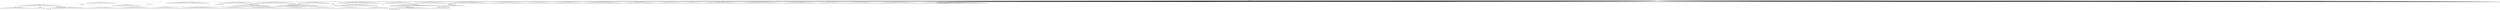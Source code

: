 digraph g {
	"58" -> "59";
	"59" [color=indianred1, style=filled, label="5"];
	"57" -> "58";
	"58" [label="42"];
	"56" -> "57";
	"57" [color=indianred1, style=filled, label="15"];
	"55" -> "56";
	"56" [label="5"];
	"50" -> "51";
	"51" [color=indianred1, style=filled, label="13"];
	"49" -> "50";
	"50" [label="12"];
	"48" -> "49";
	"49" [color=indianred1, style=filled, label="36"];
	"47" -> "48";
	"48" [label="13"];
	"42" -> "43";
	"43" [label="44"];
	"36" -> "37";
	"37" [color=indianred1, style=filled, label="40"];
	"35" -> "36";
	"36" [label="49"];
	"33" -> "34";
	"34" [label="23"];
	"30" -> "31";
	"31" [color=indianred1, style=filled, label="34"];
	"29" -> "30";
	"30" [label="17"];
	"26" -> "27";
	"27" [label="27"];
	"15" -> "16";
	"16" [label="7"];
	"15" -> "17";
	"17" [label="31"];
	"15" -> "18";
	"18" [label="38"];
	"15" -> "19";
	"19" [label="32"];
	"15" -> "20";
	"20" [label="22"];
	"15" -> "21";
	"21" [label="43"];
	"15" -> "22";
	"22" [label="25"];
	"15" -> "23";
	"23" [label="21"];
	"15" -> "24";
	"24" [label="24"];
	"15" -> "25";
	"25" [label="46"];
	"15" -> "26";
	"26" [label="19"];
	"14" -> "15";
	"15" [color=indianred1, style=filled, label="35"];
	"13" -> "14";
	"14" [color=indianred1, style=filled, label="11"];
	"12" -> "13";
	"13" [label="35"];
	"10" -> "11";
	"11" [label="20"];
	"9" -> "10";
	"10" [color=indianred1, style=filled, label="28"];
	"8" -> "9";
	"9" [label="45"];
	"7" -> "8";
	"8" [color=indianred1, style=filled, label="2"];
	"6" -> "7";
	"7" [label="28"];
	"4" -> "5";
	"5" [color=indianred1, style=filled, label="10"];
	"3" -> "4";
	"4" [label="41"];
	"2" -> "3";
	"3" [color=indianred1, style=filled, label="6"];
	"1" -> "2";
	"2" [label="10"];
	"0" -> "1";
	"1" [label="6"];
	"0" -> "6";
	"6" [label="2"];
	"0" -> "12";
	"12" [label="11"];
	"0" -> "28";
	"28" [label="1"];
	"0" -> "29";
	"29" [label="34"];
	"0" -> "32";
	"32" [label="9"];
	"0" -> "33";
	"33" [label="37"];
	"0" -> "35";
	"35" [label="40"];
	"0" -> "38";
	"38" [label="33"];
	"0" -> "39";
	"39" [label="47"];
	"0" -> "40";
	"40" [label="29"];
	"0" -> "41";
	"41" [label="18"];
	"0" -> "42";
	"42" [label="8"];
	"0" -> "44";
	"44" [label="26"];
	"0" -> "45";
	"45" [label="14"];
	"0" -> "46";
	"46" [label="39"];
	"0" -> "47";
	"47" [label="36"];
	"0" -> "52";
	"52" [label="16"];
	"0" -> "53";
	"53" [label="4"];
	"0" -> "54";
	"54" [label="3"];
	"0" -> "55";
	"55" [label="15"];
	"0" -> "60";
	"60" [label="50"];
	"0" -> "61";
	"61" [label="30"];
	"0" -> "62";
	"62" [label="48"];
	"0" [label="germline"];
	"0" -> "cell1";
	"cell1" [shape=box];
	"42" -> "cell2";
	"cell2" [shape=box];
	"0" -> "cell3";
	"cell3" [shape=box];
	"0" -> "cell4";
	"cell4" [shape=box];
	"0" -> "cell5";
	"cell5" [shape=box];
	"0" -> "cell6";
	"cell6" [shape=box];
	"0" -> "cell7";
	"cell7" [shape=box];
	"38" -> "cell8";
	"cell8" [shape=box];
	"8" -> "cell9";
	"cell9" [shape=box];
	"17" -> "cell10";
	"cell10" [shape=box];
	"62" -> "cell11";
	"cell11" [shape=box];
	"0" -> "cell12";
	"cell12" [shape=box];
	"0" -> "cell13";
	"cell13" [shape=box];
	"0" -> "cell14";
	"cell14" [shape=box];
	"44" -> "cell15";
	"cell15" [shape=box];
	"0" -> "cell16";
	"cell16" [shape=box];
	"0" -> "cell17";
	"cell17" [shape=box];
	"29" -> "cell18";
	"cell18" [shape=box];
	"59" -> "cell19";
	"cell19" [shape=box];
	"60" -> "cell20";
	"cell20" [shape=box];
	"26" -> "cell21";
	"cell21" [shape=box];
	"25" -> "cell22";
	"cell22" [shape=box];
	"50" -> "cell23";
	"cell23" [shape=box];
	"14" -> "cell24";
	"cell24" [shape=box];
	"0" -> "cell25";
	"cell25" [shape=box];
	"44" -> "cell26";
	"cell26" [shape=box];
	"23" -> "cell27";
	"cell27" [shape=box];
	"0" -> "cell28";
	"cell28" [shape=box];
	"0" -> "cell29";
	"cell29" [shape=box];
	"0" -> "cell30";
	"cell30" [shape=box];
	"0" -> "cell31";
	"cell31" [shape=box];
	"25" -> "cell32";
	"cell32" [shape=box];
	"0" -> "cell33";
	"cell33" [shape=box];
	"61" -> "cell34";
	"cell34" [shape=box];
	"24" -> "cell35";
	"cell35" [shape=box];
	"0" -> "cell36";
	"cell36" [shape=box];
	"0" -> "cell37";
	"cell37" [shape=box];
	"22" -> "cell38";
	"cell38" [shape=box];
	"44" -> "cell39";
	"cell39" [shape=box];
	"46" -> "cell40";
	"cell40" [shape=box];
	"44" -> "cell41";
	"cell41" [shape=box];
	"0" -> "cell42";
	"cell42" [shape=box];
	"0" -> "cell43";
	"cell43" [shape=box];
	"7" -> "cell44";
	"cell44" [shape=box];
	"53" -> "cell45";
	"cell45" [shape=box];
	"28" -> "cell46";
	"cell46" [shape=box];
	"0" -> "cell47";
	"cell47" [shape=box];
	"28" -> "cell48";
	"cell48" [shape=box];
	"45" -> "cell49";
	"cell49" [shape=box];
	"1" -> "cell50";
	"cell50" [shape=box];
	"52" -> "cell51";
	"cell51" [shape=box];
	"22" -> "cell52";
	"cell52" [shape=box];
	"0" -> "cell53";
	"cell53" [shape=box];
	"35" -> "cell54";
	"cell54" [shape=box];
	"0" -> "cell55";
	"cell55" [shape=box];
	"0" -> "cell56";
	"cell56" [shape=box];
	"3" -> "cell57";
	"cell57" [shape=box];
	"5" -> "cell58";
	"cell58" [shape=box];
	"0" -> "cell59";
	"cell59" [shape=box];
	"47" -> "cell60";
	"cell60" [shape=box];
	"0" -> "cell61";
	"cell61" [shape=box];
	"0" -> "cell62";
	"cell62" [shape=box];
	"0" -> "cell63";
	"cell63" [shape=box];
	"20" -> "cell64";
	"cell64" [shape=box];
	"0" -> "cell65";
	"cell65" [shape=box];
	"14" -> "cell66";
	"cell66" [shape=box];
	"10" -> "cell67";
	"cell67" [shape=box];
	"0" -> "cell68";
	"cell68" [shape=box];
	"0" -> "cell69";
	"cell69" [shape=box];
	"1" -> "cell70";
	"cell70" [shape=box];
	"59" -> "cell71";
	"cell71" [shape=box];
	"0" -> "cell72";
	"cell72" [shape=box];
	"0" -> "cell73";
	"cell73" [shape=box];
	"0" -> "cell74";
	"cell74" [shape=box];
	"40" -> "cell75";
	"cell75" [shape=box];
	"0" -> "cell76";
	"cell76" [shape=box];
	"21" -> "cell77";
	"cell77" [shape=box];
	"21" -> "cell78";
	"cell78" [shape=box];
	"62" -> "cell79";
	"cell79" [shape=box];
	"0" -> "cell80";
	"cell80" [shape=box];
	"47" -> "cell81";
	"cell81" [shape=box];
	"16" -> "cell82";
	"cell82" [shape=box];
	"12" -> "cell83";
	"cell83" [shape=box];
	"34" -> "cell84";
	"cell84" [shape=box];
	"32" -> "cell85";
	"cell85" [shape=box];
	"0" -> "cell86";
	"cell86" [shape=box];
	"0" -> "cell87";
	"cell87" [shape=box];
	"0" -> "cell88";
	"cell88" [shape=box];
	"0" -> "cell89";
	"cell89" [shape=box];
	"0" -> "cell90";
	"cell90" [shape=box];
	"45" -> "cell91";
	"cell91" [shape=box];
	"3" -> "cell92";
	"cell92" [shape=box];
	"12" -> "cell93";
	"cell93" [shape=box];
	"42" -> "cell94";
	"cell94" [shape=box];
	"0" -> "cell95";
	"cell95" [shape=box];
	"0" -> "cell96";
	"cell96" [shape=box];
	"0" -> "cell97";
	"cell97" [shape=box];
	"22" -> "cell98";
	"cell98" [shape=box];
	"60" -> "cell99";
	"cell99" [shape=box];
	"0" -> "cell100";
	"cell100" [shape=box];
	"0" -> "cell101";
	"cell101" [shape=box];
	"1" -> "cell102";
	"cell102" [shape=box];
	"12" -> "cell103";
	"cell103" [shape=box];
	"0" -> "cell104";
	"cell104" [shape=box];
	"0" -> "cell105";
	"cell105" [shape=box];
	"0" -> "cell106";
	"cell106" [shape=box];
	"0" -> "cell107";
	"cell107" [shape=box];
	"16" -> "cell108";
	"cell108" [shape=box];
	"19" -> "cell109";
	"cell109" [shape=box];
	"0" -> "cell110";
	"cell110" [shape=box];
	"31" -> "cell111";
	"cell111" [shape=box];
	"19" -> "cell112";
	"cell112" [shape=box];
	"0" -> "cell113";
	"cell113" [shape=box];
	"62" -> "cell114";
	"cell114" [shape=box];
	"8" -> "cell115";
	"cell115" [shape=box];
	"0" -> "cell116";
	"cell116" [shape=box];
	"0" -> "cell117";
	"cell117" [shape=box];
	"0" -> "cell118";
	"cell118" [shape=box];
	"0" -> "cell119";
	"cell119" [shape=box];
	"8" -> "cell120";
	"cell120" [shape=box];
	"0" -> "cell121";
	"cell121" [shape=box];
	"0" -> "cell122";
	"cell122" [shape=box];
	"0" -> "cell123";
	"cell123" [shape=box];
	"61" -> "cell124";
	"cell124" [shape=box];
	"0" -> "cell125";
	"cell125" [shape=box];
	"0" -> "cell126";
	"cell126" [shape=box];
	"49" -> "cell127";
	"cell127" [shape=box];
	"26" -> "cell128";
	"cell128" [shape=box];
	"0" -> "cell129";
	"cell129" [shape=box];
	"52" -> "cell130";
	"cell130" [shape=box];
	"12" -> "cell131";
	"cell131" [shape=box];
	"33" -> "cell132";
	"cell132" [shape=box];
	"43" -> "cell133";
	"cell133" [shape=box];
	"45" -> "cell134";
	"cell134" [shape=box];
	"8" -> "cell135";
	"cell135" [shape=box];
	"22" -> "cell136";
	"cell136" [shape=box];
	"0" -> "cell137";
	"cell137" [shape=box];
	"37" -> "cell138";
	"cell138" [shape=box];
	"0" -> "cell139";
	"cell139" [shape=box];
	"28" -> "cell140";
	"cell140" [shape=box];
	"47" -> "cell141";
	"cell141" [shape=box];
	"0" -> "cell142";
	"cell142" [shape=box];
	"0" -> "cell143";
	"cell143" [shape=box];
	"36" -> "cell144";
	"cell144" [shape=box];
	"0" -> "cell145";
	"cell145" [shape=box];
	"49" -> "cell146";
	"cell146" [shape=box];
	"49" -> "cell147";
	"cell147" [shape=box];
	"37" -> "cell148";
	"cell148" [shape=box];
	"40" -> "cell149";
	"cell149" [shape=box];
	"24" -> "cell150";
	"cell150" [shape=box];
	"0" -> "cell151";
	"cell151" [shape=box];
	"0" -> "cell152";
	"cell152" [shape=box];
	"0" -> "cell153";
	"cell153" [shape=box];
	"0" -> "cell154";
	"cell154" [shape=box];
	"16" -> "cell155";
	"cell155" [shape=box];
	"0" -> "cell156";
	"cell156" [shape=box];
	"0" -> "cell157";
	"cell157" [shape=box];
	"54" -> "cell158";
	"cell158" [shape=box];
	"1" -> "cell159";
	"cell159" [shape=box];
	"0" -> "cell160";
	"cell160" [shape=box];
	"17" -> "cell161";
	"cell161" [shape=box];
	"10" -> "cell162";
	"cell162" [shape=box];
	"53" -> "cell163";
	"cell163" [shape=box];
	"45" -> "cell164";
	"cell164" [shape=box];
	"0" -> "cell165";
	"cell165" [shape=box];
	"0" -> "cell166";
	"cell166" [shape=box];
	"29" -> "cell167";
	"cell167" [shape=box];
	"57" -> "cell168";
	"cell168" [shape=box];
	"39" -> "cell169";
	"cell169" [shape=box];
	"40" -> "cell170";
	"cell170" [shape=box];
	"0" -> "cell171";
	"cell171" [shape=box];
	"31" -> "cell172";
	"cell172" [shape=box];
	"0" -> "cell173";
	"cell173" [shape=box];
	"0" -> "cell174";
	"cell174" [shape=box];
	"8" -> "cell175";
	"cell175" [shape=box];
	"36" -> "cell176";
	"cell176" [shape=box];
	"0" -> "cell177";
	"cell177" [shape=box];
	"0" -> "cell178";
	"cell178" [shape=box];
	"14" -> "cell179";
	"cell179" [shape=box];
	"0" -> "cell180";
	"cell180" [shape=box];
	"42" -> "cell181";
	"cell181" [shape=box];
	"0" -> "cell182";
	"cell182" [shape=box];
	"41" -> "cell183";
	"cell183" [shape=box];
	"39" -> "cell184";
	"cell184" [shape=box];
	"0" -> "cell185";
	"cell185" [shape=box];
	"29" -> "cell186";
	"cell186" [shape=box];
	"0" -> "cell187";
	"cell187" [shape=box];
	"57" -> "cell188";
	"cell188" [shape=box];
	"0" -> "cell189";
	"cell189" [shape=box];
	"0" -> "cell190";
	"cell190" [shape=box];
	"0" -> "cell191";
	"cell191" [shape=box];
	"6" -> "cell192";
	"cell192" [shape=box];
	"0" -> "cell193";
	"cell193" [shape=box];
	"0" -> "cell194";
	"cell194" [shape=box];
	"53" -> "cell195";
	"cell195" [shape=box];
	"60" -> "cell196";
	"cell196" [shape=box];
	"0" -> "cell197";
	"cell197" [shape=box];
	"29" -> "cell198";
	"cell198" [shape=box];
	"35" -> "cell199";
	"cell199" [shape=box];
	"0" -> "cell200";
	"cell200" [shape=box];
	"0" -> "cell201";
	"cell201" [shape=box];
	"0" -> "cell202";
	"cell202" [shape=box];
	"49" -> "cell203";
	"cell203" [shape=box];
	"37" -> "cell204";
	"cell204" [shape=box];
	"0" -> "cell205";
	"cell205" [shape=box];
	"25" -> "cell206";
	"cell206" [shape=box];
	"0" -> "cell207";
	"cell207" [shape=box];
	"57" -> "cell208";
	"cell208" [shape=box];
	"8" -> "cell209";
	"cell209" [shape=box];
	"32" -> "cell210";
	"cell210" [shape=box];
	"0" -> "cell211";
	"cell211" [shape=box];
	"52" -> "cell212";
	"cell212" [shape=box];
	"0" -> "cell213";
	"cell213" [shape=box];
	"50" -> "cell214";
	"cell214" [shape=box];
	"0" -> "cell215";
	"cell215" [shape=box];
	"46" -> "cell216";
	"cell216" [shape=box];
	"35" -> "cell217";
	"cell217" [shape=box];
	"0" -> "cell218";
	"cell218" [shape=box];
	"40" -> "cell219";
	"cell219" [shape=box];
	"62" -> "cell220";
	"cell220" [shape=box];
	"42" -> "cell221";
	"cell221" [shape=box];
	"0" -> "cell222";
	"cell222" [shape=box];
	"14" -> "cell223";
	"cell223" [shape=box];
	"0" -> "cell224";
	"cell224" [shape=box];
	"37" -> "cell225";
	"cell225" [shape=box];
	"0" -> "cell226";
	"cell226" [shape=box];
	"0" -> "cell227";
	"cell227" [shape=box];
	"32" -> "cell228";
	"cell228" [shape=box];
	"0" -> "cell229";
	"cell229" [shape=box];
	"0" -> "cell230";
	"cell230" [shape=box];
	"0" -> "cell231";
	"cell231" [shape=box];
	"0" -> "cell232";
	"cell232" [shape=box];
	"0" -> "cell233";
	"cell233" [shape=box];
	"0" -> "cell234";
	"cell234" [shape=box];
	"0" -> "cell235";
	"cell235" [shape=box];
	"62" -> "cell236";
	"cell236" [shape=box];
	"0" -> "cell237";
	"cell237" [shape=box];
	"0" -> "cell238";
	"cell238" [shape=box];
	"39" -> "cell239";
	"cell239" [shape=box];
	"8" -> "cell240";
	"cell240" [shape=box];
	"0" -> "cell241";
	"cell241" [shape=box];
	"0" -> "cell242";
	"cell242" [shape=box];
	"32" -> "cell243";
	"cell243" [shape=box];
	"41" -> "cell244";
	"cell244" [shape=box];
	"0" -> "cell245";
	"cell245" [shape=box];
	"49" -> "cell246";
	"cell246" [shape=box];
	"0" -> "cell247";
	"cell247" [shape=box];
	"1" -> "cell248";
	"cell248" [shape=box];
	"0" -> "cell249";
	"cell249" [shape=box];
	"18" -> "cell250";
	"cell250" [shape=box];
	"0" -> "cell251";
	"cell251" [shape=box];
	"19" -> "cell252";
	"cell252" [shape=box];
	"0" -> "cell253";
	"cell253" [shape=box];
	"0" -> "cell254";
	"cell254" [shape=box];
	"29" -> "cell255";
	"cell255" [shape=box];
	"0" -> "cell256";
	"cell256" [shape=box];
	"0" -> "cell257";
	"cell257" [shape=box];
	"0" -> "cell258";
	"cell258" [shape=box];
	"51" -> "cell259";
	"cell259" [shape=box];
	"0" -> "cell260";
	"cell260" [shape=box];
	"0" -> "cell261";
	"cell261" [shape=box];
	"0" -> "cell262";
	"cell262" [shape=box];
	"31" -> "cell263";
	"cell263" [shape=box];
	"40" -> "cell264";
	"cell264" [shape=box];
	"0" -> "cell265";
	"cell265" [shape=box];
	"61" -> "cell266";
	"cell266" [shape=box];
	"51" -> "cell267";
	"cell267" [shape=box];
	"0" -> "cell268";
	"cell268" [shape=box];
	"10" -> "cell269";
	"cell269" [shape=box];
	"3" -> "cell270";
	"cell270" [shape=box];
	"0" -> "cell271";
	"cell271" [shape=box];
	"55" -> "cell272";
	"cell272" [shape=box];
	"1" -> "cell273";
	"cell273" [shape=box];
	"46" -> "cell274";
	"cell274" [shape=box];
	"1" -> "cell275";
	"cell275" [shape=box];
	"0" -> "cell276";
	"cell276" [shape=box];
	"38" -> "cell277";
	"cell277" [shape=box];
	"0" -> "cell278";
	"cell278" [shape=box];
	"48" -> "cell279";
	"cell279" [shape=box];
	"30" -> "cell280";
	"cell280" [shape=box];
	"60" -> "cell281";
	"cell281" [shape=box];
	"1" -> "cell282";
	"cell282" [shape=box];
	"11" -> "cell283";
	"cell283" [shape=box];
	"0" -> "cell284";
	"cell284" [shape=box];
	"45" -> "cell285";
	"cell285" [shape=box];
	"0" -> "cell286";
	"cell286" [shape=box];
	"62" -> "cell287";
	"cell287" [shape=box];
	"52" -> "cell288";
	"cell288" [shape=box];
	"0" -> "cell289";
	"cell289" [shape=box];
	"0" -> "cell290";
	"cell290" [shape=box];
	"0" -> "cell291";
	"cell291" [shape=box];
	"0" -> "cell292";
	"cell292" [shape=box];
	"0" -> "cell293";
	"cell293" [shape=box];
	"44" -> "cell294";
	"cell294" [shape=box];
	"43" -> "cell295";
	"cell295" [shape=box];
	"25" -> "cell296";
	"cell296" [shape=box];
	"46" -> "cell297";
	"cell297" [shape=box];
	"0" -> "cell298";
	"cell298" [shape=box];
	"22" -> "cell299";
	"cell299" [shape=box];
	"0" -> "cell300";
	"cell300" [shape=box];
	"0" -> "cell301";
	"cell301" [shape=box];
	"6" -> "cell302";
	"cell302" [shape=box];
	"0" -> "cell303";
	"cell303" [shape=box];
	"42" -> "cell304";
	"cell304" [shape=box];
	"0" -> "cell305";
	"cell305" [shape=box];
	"39" -> "cell306";
	"cell306" [shape=box];
	"21" -> "cell307";
	"cell307" [shape=box];
	"2" -> "cell308";
	"cell308" [shape=box];
	"23" -> "cell309";
	"cell309" [shape=box];
	"38" -> "cell310";
	"cell310" [shape=box];
	"6" -> "cell311";
	"cell311" [shape=box];
	"0" -> "cell312";
	"cell312" [shape=box];
	"26" -> "cell313";
	"cell313" [shape=box];
	"0" -> "cell314";
	"cell314" [shape=box];
	"18" -> "cell315";
	"cell315" [shape=box];
	"0" -> "cell316";
	"cell316" [shape=box];
	"12" -> "cell317";
	"cell317" [shape=box];
	"16" -> "cell318";
	"cell318" [shape=box];
	"0" -> "cell319";
	"cell319" [shape=box];
	"0" -> "cell320";
	"cell320" [shape=box];
	"49" -> "cell321";
	"cell321" [shape=box];
	"8" -> "cell322";
	"cell322" [shape=box];
	"54" -> "cell323";
	"cell323" [shape=box];
	"3" -> "cell324";
	"cell324" [shape=box];
	"14" -> "cell325";
	"cell325" [shape=box];
	"18" -> "cell326";
	"cell326" [shape=box];
	"23" -> "cell327";
	"cell327" [shape=box];
	"0" -> "cell328";
	"cell328" [shape=box];
	"0" -> "cell329";
	"cell329" [shape=box];
	"0" -> "cell330";
	"cell330" [shape=box];
	"0" -> "cell331";
	"cell331" [shape=box];
	"11" -> "cell332";
	"cell332" [shape=box];
	"37" -> "cell333";
	"cell333" [shape=box];
	"62" -> "cell334";
	"cell334" [shape=box];
	"10" -> "cell335";
	"cell335" [shape=box];
	"0" -> "cell336";
	"cell336" [shape=box];
	"0" -> "cell337";
	"cell337" [shape=box];
	"19" -> "cell338";
	"cell338" [shape=box];
	"9" -> "cell339";
	"cell339" [shape=box];
	"0" -> "cell340";
	"cell340" [shape=box];
	"5" -> "cell341";
	"cell341" [shape=box];
	"16" -> "cell342";
	"cell342" [shape=box];
	"0" -> "cell343";
	"cell343" [shape=box];
	"0" -> "cell344";
	"cell344" [shape=box];
	"32" -> "cell345";
	"cell345" [shape=box];
	"0" -> "cell346";
	"cell346" [shape=box];
	"62" -> "cell347";
	"cell347" [shape=box];
	"0" -> "cell348";
	"cell348" [shape=box];
	"28" -> "cell349";
	"cell349" [shape=box];
	"0" -> "cell350";
	"cell350" [shape=box];
	"0" -> "cell351";
	"cell351" [shape=box];
	"51" -> "cell352";
	"cell352" [shape=box];
	"52" -> "cell353";
	"cell353" [shape=box];
	"0" -> "cell354";
	"cell354" [shape=box];
	"0" -> "cell355";
	"cell355" [shape=box];
	"14" -> "cell356";
	"cell356" [shape=box];
	"46" -> "cell357";
	"cell357" [shape=box];
	"0" -> "cell358";
	"cell358" [shape=box];
	"0" -> "cell359";
	"cell359" [shape=box];
	"47" -> "cell360";
	"cell360" [shape=box];
	"59" -> "cell361";
	"cell361" [shape=box];
	"0" -> "cell362";
	"cell362" [shape=box];
	"60" -> "cell363";
	"cell363" [shape=box];
	"0" -> "cell364";
	"cell364" [shape=box];
	"12" -> "cell365";
	"cell365" [shape=box];
	"12" -> "cell366";
	"cell366" [shape=box];
	"41" -> "cell367";
	"cell367" [shape=box];
	"17" -> "cell368";
	"cell368" [shape=box];
	"0" -> "cell369";
	"cell369" [shape=box];
	"0" -> "cell370";
	"cell370" [shape=box];
	"0" -> "cell371";
	"cell371" [shape=box];
	"0" -> "cell372";
	"cell372" [shape=box];
	"0" -> "cell373";
	"cell373" [shape=box];
	"8" -> "cell374";
	"cell374" [shape=box];
	"38" -> "cell375";
	"cell375" [shape=box];
	"8" -> "cell376";
	"cell376" [shape=box];
	"6" -> "cell377";
	"cell377" [shape=box];
	"52" -> "cell378";
	"cell378" [shape=box];
	"0" -> "cell379";
	"cell379" [shape=box];
	"10" -> "cell380";
	"cell380" [shape=box];
	"12" -> "cell381";
	"cell381" [shape=box];
	"0" -> "cell382";
	"cell382" [shape=box];
	"33" -> "cell383";
	"cell383" [shape=box];
	"17" -> "cell384";
	"cell384" [shape=box];
	"0" -> "cell385";
	"cell385" [shape=box];
	"0" -> "cell386";
	"cell386" [shape=box];
	"31" -> "cell387";
	"cell387" [shape=box];
	"57" -> "cell388";
	"cell388" [shape=box];
	"59" -> "cell389";
	"cell389" [shape=box];
	"18" -> "cell390";
	"cell390" [shape=box];
	"0" -> "cell391";
	"cell391" [shape=box];
	"59" -> "cell392";
	"cell392" [shape=box];
	"21" -> "cell393";
	"cell393" [shape=box];
	"9" -> "cell394";
	"cell394" [shape=box];
	"0" -> "cell395";
	"cell395" [shape=box];
	"0" -> "cell396";
	"cell396" [shape=box];
	"0" -> "cell397";
	"cell397" [shape=box];
	"0" -> "cell398";
	"cell398" [shape=box];
	"47" -> "cell399";
	"cell399" [shape=box];
	"17" -> "cell400";
	"cell400" [shape=box];
	"0" -> "cell401";
	"cell401" [shape=box];
	"0" -> "cell402";
	"cell402" [shape=box];
	"60" -> "cell403";
	"cell403" [shape=box];
	"26" -> "cell404";
	"cell404" [shape=box];
	"0" -> "cell405";
	"cell405" [shape=box];
	"0" -> "cell406";
	"cell406" [shape=box];
	"57" -> "cell407";
	"cell407" [shape=box];
	"5" -> "cell408";
	"cell408" [shape=box];
	"60" -> "cell409";
	"cell409" [shape=box];
	"38" -> "cell410";
	"cell410" [shape=box];
	"0" -> "cell411";
	"cell411" [shape=box];
	"0" -> "cell412";
	"cell412" [shape=box];
	"0" -> "cell413";
	"cell413" [shape=box];
	"0" -> "cell414";
	"cell414" [shape=box];
	"0" -> "cell415";
	"cell415" [shape=box];
	"0" -> "cell416";
	"cell416" [shape=box];
	"14" -> "cell417";
	"cell417" [shape=box];
	"0" -> "cell418";
	"cell418" [shape=box];
	"0" -> "cell419";
	"cell419" [shape=box];
	"0" -> "cell420";
	"cell420" [shape=box];
	"24" -> "cell421";
	"cell421" [shape=box];
	"0" -> "cell422";
	"cell422" [shape=box];
	"0" -> "cell423";
	"cell423" [shape=box];
	"0" -> "cell424";
	"cell424" [shape=box];
	"57" -> "cell425";
	"cell425" [shape=box];
	"0" -> "cell426";
	"cell426" [shape=box];
	"0" -> "cell427";
	"cell427" [shape=box];
	"60" -> "cell428";
	"cell428" [shape=box];
	"23" -> "cell429";
	"cell429" [shape=box];
	"52" -> "cell430";
	"cell430" [shape=box];
	"0" -> "cell431";
	"cell431" [shape=box];
	"6" -> "cell432";
	"cell432" [shape=box];
	"0" -> "cell433";
	"cell433" [shape=box];
	"0" -> "cell434";
	"cell434" [shape=box];
	"0" -> "cell435";
	"cell435" [shape=box];
	"62" -> "cell436";
	"cell436" [shape=box];
	"22" -> "cell437";
	"cell437" [shape=box];
	"1" -> "cell438";
	"cell438" [shape=box];
	"31" -> "cell439";
	"cell439" [shape=box];
	"39" -> "cell440";
	"cell440" [shape=box];
	"0" -> "cell441";
	"cell441" [shape=box];
	"61" -> "cell442";
	"cell442" [shape=box];
	"6" -> "cell443";
	"cell443" [shape=box];
	"41" -> "cell444";
	"cell444" [shape=box];
	"60" -> "cell445";
	"cell445" [shape=box];
	"8" -> "cell446";
	"cell446" [shape=box];
	"28" -> "cell447";
	"cell447" [shape=box];
	"53" -> "cell448";
	"cell448" [shape=box];
	"5" -> "cell449";
	"cell449" [shape=box];
	"0" -> "cell450";
	"cell450" [shape=box];
	"4" -> "cell451";
	"cell451" [shape=box];
	"0" -> "cell452";
	"cell452" [shape=box];
	"23" -> "cell453";
	"cell453" [shape=box];
	"0" -> "cell454";
	"cell454" [shape=box];
	"39" -> "cell455";
	"cell455" [shape=box];
	"0" -> "cell456";
	"cell456" [shape=box];
	"0" -> "cell457";
	"cell457" [shape=box];
	"47" -> "cell458";
	"cell458" [shape=box];
	"21" -> "cell459";
	"cell459" [shape=box];
	"0" -> "cell460";
	"cell460" [shape=box];
	"21" -> "cell461";
	"cell461" [shape=box];
	"0" -> "cell462";
	"cell462" [shape=box];
	"12" -> "cell463";
	"cell463" [shape=box];
	"0" -> "cell464";
	"cell464" [shape=box];
	"0" -> "cell465";
	"cell465" [shape=box];
	"0" -> "cell466";
	"cell466" [shape=box];
	"0" -> "cell467";
	"cell467" [shape=box];
	"53" -> "cell468";
	"cell468" [shape=box];
	"0" -> "cell469";
	"cell469" [shape=box];
	"0" -> "cell470";
	"cell470" [shape=box];
	"0" -> "cell471";
	"cell471" [shape=box];
	"0" -> "cell472";
	"cell472" [shape=box];
	"0" -> "cell473";
	"cell473" [shape=box];
	"45" -> "cell474";
	"cell474" [shape=box];
	"0" -> "cell475";
	"cell475" [shape=box];
	"0" -> "cell476";
	"cell476" [shape=box];
	"6" -> "cell477";
	"cell477" [shape=box];
	"0" -> "cell478";
	"cell478" [shape=box];
	"46" -> "cell479";
	"cell479" [shape=box];
	"1" -> "cell480";
	"cell480" [shape=box];
	"0" -> "cell481";
	"cell481" [shape=box];
	"0" -> "cell482";
	"cell482" [shape=box];
	"0" -> "cell483";
	"cell483" [shape=box];
	"55" -> "cell484";
	"cell484" [shape=box];
	"57" -> "cell485";
	"cell485" [shape=box];
	"6" -> "cell486";
	"cell486" [shape=box];
	"0" -> "cell487";
	"cell487" [shape=box];
	"0" -> "cell488";
	"cell488" [shape=box];
	"59" -> "cell489";
	"cell489" [shape=box];
	"0" -> "cell490";
	"cell490" [shape=box];
	"38" -> "cell491";
	"cell491" [shape=box];
	"0" -> "cell492";
	"cell492" [shape=box];
	"0" -> "cell493";
	"cell493" [shape=box];
	"60" -> "cell494";
	"cell494" [shape=box];
	"29" -> "cell495";
	"cell495" [shape=box];
	"0" -> "cell496";
	"cell496" [shape=box];
	"57" -> "cell497";
	"cell497" [shape=box];
	"41" -> "cell498";
	"cell498" [shape=box];
	"5" -> "cell499";
	"cell499" [shape=box];
	"59" -> "cell500";
	"cell500" [shape=box];
	"0" -> "cell501";
	"cell501" [shape=box];
	"14" -> "cell502";
	"cell502" [shape=box];
	"0" -> "cell503";
	"cell503" [shape=box];
	"0" -> "cell504";
	"cell504" [shape=box];
	"0" -> "cell505";
	"cell505" [shape=box];
	"37" -> "cell506";
	"cell506" [shape=box];
	"0" -> "cell507";
	"cell507" [shape=box];
	"0" -> "cell508";
	"cell508" [shape=box];
	"49" -> "cell509";
	"cell509" [shape=box];
	"60" -> "cell510";
	"cell510" [shape=box];
	"0" -> "cell511";
	"cell511" [shape=box];
	"0" -> "cell512";
	"cell512" [shape=box];
	"40" -> "cell513";
	"cell513" [shape=box];
	"14" -> "cell514";
	"cell514" [shape=box];
	"0" -> "cell515";
	"cell515" [shape=box];
	"0" -> "cell516";
	"cell516" [shape=box];
	"0" -> "cell517";
	"cell517" [shape=box];
	"46" -> "cell518";
	"cell518" [shape=box];
	"26" -> "cell519";
	"cell519" [shape=box];
	"0" -> "cell520";
	"cell520" [shape=box];
	"40" -> "cell521";
	"cell521" [shape=box];
	"24" -> "cell522";
	"cell522" [shape=box];
	"44" -> "cell523";
	"cell523" [shape=box];
	"0" -> "cell524";
	"cell524" [shape=box];
	"62" -> "cell525";
	"cell525" [shape=box];
	"0" -> "cell526";
	"cell526" [shape=box];
	"0" -> "cell527";
	"cell527" [shape=box];
	"60" -> "cell528";
	"cell528" [shape=box];
	"6" -> "cell529";
	"cell529" [shape=box];
	"0" -> "cell530";
	"cell530" [shape=box];
	"0" -> "cell531";
	"cell531" [shape=box];
	"59" -> "cell532";
	"cell532" [shape=box];
	"41" -> "cell533";
	"cell533" [shape=box];
	"10" -> "cell534";
	"cell534" [shape=box];
	"18" -> "cell535";
	"cell535" [shape=box];
	"0" -> "cell536";
	"cell536" [shape=box];
	"0" -> "cell537";
	"cell537" [shape=box];
	"0" -> "cell538";
	"cell538" [shape=box];
	"0" -> "cell539";
	"cell539" [shape=box];
	"19" -> "cell540";
	"cell540" [shape=box];
	"8" -> "cell541";
	"cell541" [shape=box];
	"0" -> "cell542";
	"cell542" [shape=box];
	"29" -> "cell543";
	"cell543" [shape=box];
	"0" -> "cell544";
	"cell544" [shape=box];
	"41" -> "cell545";
	"cell545" [shape=box];
	"52" -> "cell546";
	"cell546" [shape=box];
	"10" -> "cell547";
	"cell547" [shape=box];
	"18" -> "cell548";
	"cell548" [shape=box];
	"31" -> "cell549";
	"cell549" [shape=box];
	"0" -> "cell550";
	"cell550" [shape=box];
	"38" -> "cell551";
	"cell551" [shape=box];
	"0" -> "cell552";
	"cell552" [shape=box];
	"12" -> "cell553";
	"cell553" [shape=box];
	"41" -> "cell554";
	"cell554" [shape=box];
	"1" -> "cell555";
	"cell555" [shape=box];
	"0" -> "cell556";
	"cell556" [shape=box];
	"61" -> "cell557";
	"cell557" [shape=box];
	"53" -> "cell558";
	"cell558" [shape=box];
	"0" -> "cell559";
	"cell559" [shape=box];
	"0" -> "cell560";
	"cell560" [shape=box];
	"0" -> "cell561";
	"cell561" [shape=box];
	"0" -> "cell562";
	"cell562" [shape=box];
	"17" -> "cell563";
	"cell563" [shape=box];
	"0" -> "cell564";
	"cell564" [shape=box];
	"0" -> "cell565";
	"cell565" [shape=box];
	"57" -> "cell566";
	"cell566" [shape=box];
	"45" -> "cell567";
	"cell567" [shape=box];
	"0" -> "cell568";
	"cell568" [shape=box];
	"49" -> "cell569";
	"cell569" [shape=box];
	"17" -> "cell570";
	"cell570" [shape=box];
	"0" -> "cell571";
	"cell571" [shape=box];
	"0" -> "cell572";
	"cell572" [shape=box];
	"0" -> "cell573";
	"cell573" [shape=box];
	"0" -> "cell574";
	"cell574" [shape=box];
	"0" -> "cell575";
	"cell575" [shape=box];
	"26" -> "cell576";
	"cell576" [shape=box];
	"32" -> "cell577";
	"cell577" [shape=box];
	"40" -> "cell578";
	"cell578" [shape=box];
	"8" -> "cell579";
	"cell579" [shape=box];
	"0" -> "cell580";
	"cell580" [shape=box];
	"45" -> "cell581";
	"cell581" [shape=box];
	"17" -> "cell582";
	"cell582" [shape=box];
	"0" -> "cell583";
	"cell583" [shape=box];
	"24" -> "cell584";
	"cell584" [shape=box];
	"34" -> "cell585";
	"cell585" [shape=box];
	"0" -> "cell586";
	"cell586" [shape=box];
	"0" -> "cell587";
	"cell587" [shape=box];
	"0" -> "cell588";
	"cell588" [shape=box];
	"0" -> "cell589";
	"cell589" [shape=box];
	"0" -> "cell590";
	"cell590" [shape=box];
	"1" -> "cell591";
	"cell591" [shape=box];
	"61" -> "cell592";
	"cell592" [shape=box];
	"45" -> "cell593";
	"cell593" [shape=box];
	"0" -> "cell594";
	"cell594" [shape=box];
	"0" -> "cell595";
	"cell595" [shape=box];
	"1" -> "cell596";
	"cell596" [shape=box];
	"0" -> "cell597";
	"cell597" [shape=box];
	"61" -> "cell598";
	"cell598" [shape=box];
	"0" -> "cell599";
	"cell599" [shape=box];
	"0" -> "cell600";
	"cell600" [shape=box];
	"0" -> "cell601";
	"cell601" [shape=box];
	"31" -> "cell602";
	"cell602" [shape=box];
	"0" -> "cell603";
	"cell603" [shape=box];
	"0" -> "cell604";
	"cell604" [shape=box];
	"1" -> "cell605";
	"cell605" [shape=box];
	"48" -> "cell606";
	"cell606" [shape=box];
	"46" -> "cell607";
	"cell607" [shape=box];
	"0" -> "cell608";
	"cell608" [shape=box];
	"0" -> "cell609";
	"cell609" [shape=box];
	"24" -> "cell610";
	"cell610" [shape=box];
	"0" -> "cell611";
	"cell611" [shape=box];
	"27" -> "cell612";
	"cell612" [shape=box];
	"0" -> "cell613";
	"cell613" [shape=box];
	"0" -> "cell614";
	"cell614" [shape=box];
	"33" -> "cell615";
	"cell615" [shape=box];
	"0" -> "cell616";
	"cell616" [shape=box];
	"0" -> "cell617";
	"cell617" [shape=box];
	"0" -> "cell618";
	"cell618" [shape=box];
	"0" -> "cell619";
	"cell619" [shape=box];
	"0" -> "cell620";
	"cell620" [shape=box];
	"42" -> "cell621";
	"cell621" [shape=box];
	"0" -> "cell622";
	"cell622" [shape=box];
	"0" -> "cell623";
	"cell623" [shape=box];
	"0" -> "cell624";
	"cell624" [shape=box];
	"52" -> "cell625";
	"cell625" [shape=box];
	"0" -> "cell626";
	"cell626" [shape=box];
	"0" -> "cell627";
	"cell627" [shape=box];
	"26" -> "cell628";
	"cell628" [shape=box];
	"0" -> "cell629";
	"cell629" [shape=box];
	"57" -> "cell630";
	"cell630" [shape=box];
	"0" -> "cell631";
	"cell631" [shape=box];
	"0" -> "cell632";
	"cell632" [shape=box];
	"54" -> "cell633";
	"cell633" [shape=box];
	"19" -> "cell634";
	"cell634" [shape=box];
	"31" -> "cell635";
	"cell635" [shape=box];
	"17" -> "cell636";
	"cell636" [shape=box];
	"0" -> "cell637";
	"cell637" [shape=box];
	"30" -> "cell638";
	"cell638" [shape=box];
	"55" -> "cell639";
	"cell639" [shape=box];
	"19" -> "cell640";
	"cell640" [shape=box];
	"0" -> "cell641";
	"cell641" [shape=box];
	"10" -> "cell642";
	"cell642" [shape=box];
	"44" -> "cell643";
	"cell643" [shape=box];
	"0" -> "cell644";
	"cell644" [shape=box];
	"0" -> "cell645";
	"cell645" [shape=box];
	"0" -> "cell646";
	"cell646" [shape=box];
	"18" -> "cell647";
	"cell647" [shape=box];
	"8" -> "cell648";
	"cell648" [shape=box];
	"0" -> "cell649";
	"cell649" [shape=box];
	"0" -> "cell650";
	"cell650" [shape=box];
	"54" -> "cell651";
	"cell651" [shape=box];
	"20" -> "cell652";
	"cell652" [shape=box];
	"46" -> "cell653";
	"cell653" [shape=box];
	"0" -> "cell654";
	"cell654" [shape=box];
	"0" -> "cell655";
	"cell655" [shape=box];
	"0" -> "cell656";
	"cell656" [shape=box];
	"0" -> "cell657";
	"cell657" [shape=box];
	"32" -> "cell658";
	"cell658" [shape=box];
	"18" -> "cell659";
	"cell659" [shape=box];
	"0" -> "cell660";
	"cell660" [shape=box];
	"0" -> "cell661";
	"cell661" [shape=box];
	"0" -> "cell662";
	"cell662" [shape=box];
	"0" -> "cell663";
	"cell663" [shape=box];
	"60" -> "cell664";
	"cell664" [shape=box];
	"11" -> "cell665";
	"cell665" [shape=box];
	"0" -> "cell666";
	"cell666" [shape=box];
	"0" -> "cell667";
	"cell667" [shape=box];
	"0" -> "cell668";
	"cell668" [shape=box];
	"8" -> "cell669";
	"cell669" [shape=box];
	"0" -> "cell670";
	"cell670" [shape=box];
	"33" -> "cell671";
	"cell671" [shape=box];
	"0" -> "cell672";
	"cell672" [shape=box];
	"0" -> "cell673";
	"cell673" [shape=box];
	"0" -> "cell674";
	"cell674" [shape=box];
	"0" -> "cell675";
	"cell675" [shape=box];
	"0" -> "cell676";
	"cell676" [shape=box];
	"51" -> "cell677";
	"cell677" [shape=box];
	"32" -> "cell678";
	"cell678" [shape=box];
	"0" -> "cell679";
	"cell679" [shape=box];
	"0" -> "cell680";
	"cell680" [shape=box];
	"36" -> "cell681";
	"cell681" [shape=box];
	"0" -> "cell682";
	"cell682" [shape=box];
	"16" -> "cell683";
	"cell683" [shape=box];
	"12" -> "cell684";
	"cell684" [shape=box];
	"19" -> "cell685";
	"cell685" [shape=box];
	"18" -> "cell686";
	"cell686" [shape=box];
	"19" -> "cell687";
	"cell687" [shape=box];
	"0" -> "cell688";
	"cell688" [shape=box];
	"0" -> "cell689";
	"cell689" [shape=box];
	"0" -> "cell690";
	"cell690" [shape=box];
	"0" -> "cell691";
	"cell691" [shape=box];
	"0" -> "cell692";
	"cell692" [shape=box];
	"0" -> "cell693";
	"cell693" [shape=box];
	"0" -> "cell694";
	"cell694" [shape=box];
	"62" -> "cell695";
	"cell695" [shape=box];
	"0" -> "cell696";
	"cell696" [shape=box];
	"0" -> "cell697";
	"cell697" [shape=box];
	"0" -> "cell698";
	"cell698" [shape=box];
	"0" -> "cell699";
	"cell699" [shape=box];
	"0" -> "cell700";
	"cell700" [shape=box];
	"23" -> "cell701";
	"cell701" [shape=box];
	"0" -> "cell702";
	"cell702" [shape=box];
	"11" -> "cell703";
	"cell703" [shape=box];
	"5" -> "cell704";
	"cell704" [shape=box];
	"0" -> "cell705";
	"cell705" [shape=box];
	"47" -> "cell706";
	"cell706" [shape=box];
	"0" -> "cell707";
	"cell707" [shape=box];
	"39" -> "cell708";
	"cell708" [shape=box];
	"0" -> "cell709";
	"cell709" [shape=box];
	"14" -> "cell710";
	"cell710" [shape=box];
	"0" -> "cell711";
	"cell711" [shape=box];
	"6" -> "cell712";
	"cell712" [shape=box];
	"52" -> "cell713";
	"cell713" [shape=box];
	"18" -> "cell714";
	"cell714" [shape=box];
	"47" -> "cell715";
	"cell715" [shape=box];
	"0" -> "cell716";
	"cell716" [shape=box];
	"0" -> "cell717";
	"cell717" [shape=box];
	"41" -> "cell718";
	"cell718" [shape=box];
	"47" -> "cell719";
	"cell719" [shape=box];
	"0" -> "cell720";
	"cell720" [shape=box];
	"0" -> "cell721";
	"cell721" [shape=box];
	"0" -> "cell722";
	"cell722" [shape=box];
	"54" -> "cell723";
	"cell723" [shape=box];
	"34" -> "cell724";
	"cell724" [shape=box];
	"39" -> "cell725";
	"cell725" [shape=box];
	"16" -> "cell726";
	"cell726" [shape=box];
	"24" -> "cell727";
	"cell727" [shape=box];
	"0" -> "cell728";
	"cell728" [shape=box];
	"0" -> "cell729";
	"cell729" [shape=box];
	"28" -> "cell730";
	"cell730" [shape=box];
	"31" -> "cell731";
	"cell731" [shape=box];
	"0" -> "cell732";
	"cell732" [shape=box];
	"39" -> "cell733";
	"cell733" [shape=box];
	"29" -> "cell734";
	"cell734" [shape=box];
	"0" -> "cell735";
	"cell735" [shape=box];
	"25" -> "cell736";
	"cell736" [shape=box];
	"0" -> "cell737";
	"cell737" [shape=box];
	"20" -> "cell738";
	"cell738" [shape=box];
	"31" -> "cell739";
	"cell739" [shape=box];
	"53" -> "cell740";
	"cell740" [shape=box];
	"41" -> "cell741";
	"cell741" [shape=box];
	"0" -> "cell742";
	"cell742" [shape=box];
	"0" -> "cell743";
	"cell743" [shape=box];
	"29" -> "cell744";
	"cell744" [shape=box];
	"61" -> "cell745";
	"cell745" [shape=box];
	"0" -> "cell746";
	"cell746" [shape=box];
	"0" -> "cell747";
	"cell747" [shape=box];
	"0" -> "cell748";
	"cell748" [shape=box];
	"0" -> "cell749";
	"cell749" [shape=box];
	"52" -> "cell750";
	"cell750" [shape=box];
	"28" -> "cell751";
	"cell751" [shape=box];
	"0" -> "cell752";
	"cell752" [shape=box];
	"0" -> "cell753";
	"cell753" [shape=box];
	"5" -> "cell754";
	"cell754" [shape=box];
	"0" -> "cell755";
	"cell755" [shape=box];
	"12" -> "cell756";
	"cell756" [shape=box];
	"0" -> "cell757";
	"cell757" [shape=box];
	"0" -> "cell758";
	"cell758" [shape=box];
	"0" -> "cell759";
	"cell759" [shape=box];
	"57" -> "cell760";
	"cell760" [shape=box];
	"20" -> "cell761";
	"cell761" [shape=box];
	"31" -> "cell762";
	"cell762" [shape=box];
	"0" -> "cell763";
	"cell763" [shape=box];
	"0" -> "cell764";
	"cell764" [shape=box];
	"61" -> "cell765";
	"cell765" [shape=box];
	"0" -> "cell766";
	"cell766" [shape=box];
	"3" -> "cell767";
	"cell767" [shape=box];
	"0" -> "cell768";
	"cell768" [shape=box];
	"0" -> "cell769";
	"cell769" [shape=box];
	"51" -> "cell770";
	"cell770" [shape=box];
	"0" -> "cell771";
	"cell771" [shape=box];
	"53" -> "cell772";
	"cell772" [shape=box];
	"0" -> "cell773";
	"cell773" [shape=box];
	"0" -> "cell774";
	"cell774" [shape=box];
	"0" -> "cell775";
	"cell775" [shape=box];
	"6" -> "cell776";
	"cell776" [shape=box];
	"0" -> "cell777";
	"cell777" [shape=box];
	"0" -> "cell778";
	"cell778" [shape=box];
	"33" -> "cell779";
	"cell779" [shape=box];
	"0" -> "cell780";
	"cell780" [shape=box];
	"47" -> "cell781";
	"cell781" [shape=box];
	"0" -> "cell782";
	"cell782" [shape=box];
	"10" -> "cell783";
	"cell783" [shape=box];
	"60" -> "cell784";
	"cell784" [shape=box];
	"0" -> "cell785";
	"cell785" [shape=box];
	"24" -> "cell786";
	"cell786" [shape=box];
	"19" -> "cell787";
	"cell787" [shape=box];
	"3" -> "cell788";
	"cell788" [shape=box];
	"0" -> "cell789";
	"cell789" [shape=box];
	"46" -> "cell790";
	"cell790" [shape=box];
	"0" -> "cell791";
	"cell791" [shape=box];
	"8" -> "cell792";
	"cell792" [shape=box];
	"52" -> "cell793";
	"cell793" [shape=box];
	"0" -> "cell794";
	"cell794" [shape=box];
	"38" -> "cell795";
	"cell795" [shape=box];
	"0" -> "cell796";
	"cell796" [shape=box];
	"41" -> "cell797";
	"cell797" [shape=box];
	"0" -> "cell798";
	"cell798" [shape=box];
	"38" -> "cell799";
	"cell799" [shape=box];
	"45" -> "cell800";
	"cell800" [shape=box];
	"0" -> "cell801";
	"cell801" [shape=box];
	"10" -> "cell802";
	"cell802" [shape=box];
	"37" -> "cell803";
	"cell803" [shape=box];
	"0" -> "cell804";
	"cell804" [shape=box];
	"0" -> "cell805";
	"cell805" [shape=box];
	"8" -> "cell806";
	"cell806" [shape=box];
	"22" -> "cell807";
	"cell807" [shape=box];
	"59" -> "cell808";
	"cell808" [shape=box];
	"26" -> "cell809";
	"cell809" [shape=box];
	"0" -> "cell810";
	"cell810" [shape=box];
	"17" -> "cell811";
	"cell811" [shape=box];
	"0" -> "cell812";
	"cell812" [shape=box];
	"0" -> "cell813";
	"cell813" [shape=box];
	"35" -> "cell814";
	"cell814" [shape=box];
	"0" -> "cell815";
	"cell815" [shape=box];
	"38" -> "cell816";
	"cell816" [shape=box];
	"0" -> "cell817";
	"cell817" [shape=box];
	"8" -> "cell818";
	"cell818" [shape=box];
	"0" -> "cell819";
	"cell819" [shape=box];
	"6" -> "cell820";
	"cell820" [shape=box];
	"0" -> "cell821";
	"cell821" [shape=box];
	"11" -> "cell822";
	"cell822" [shape=box];
	"16" -> "cell823";
	"cell823" [shape=box];
	"0" -> "cell824";
	"cell824" [shape=box];
	"0" -> "cell825";
	"cell825" [shape=box];
	"0" -> "cell826";
	"cell826" [shape=box];
	"0" -> "cell827";
	"cell827" [shape=box];
	"0" -> "cell828";
	"cell828" [shape=box];
	"0" -> "cell829";
	"cell829" [shape=box];
	"0" -> "cell830";
	"cell830" [shape=box];
	"0" -> "cell831";
	"cell831" [shape=box];
	"4" -> "cell832";
	"cell832" [shape=box];
	"0" -> "cell833";
	"cell833" [shape=box];
	"55" -> "cell834";
	"cell834" [shape=box];
	"0" -> "cell835";
	"cell835" [shape=box];
	"0" -> "cell836";
	"cell836" [shape=box];
	"34" -> "cell837";
	"cell837" [shape=box];
	"32" -> "cell838";
	"cell838" [shape=box];
	"21" -> "cell839";
	"cell839" [shape=box];
	"0" -> "cell840";
	"cell840" [shape=box];
	"0" -> "cell841";
	"cell841" [shape=box];
	"0" -> "cell842";
	"cell842" [shape=box];
	"0" -> "cell843";
	"cell843" [shape=box];
	"0" -> "cell844";
	"cell844" [shape=box];
	"45" -> "cell845";
	"cell845" [shape=box];
	"0" -> "cell846";
	"cell846" [shape=box];
	"44" -> "cell847";
	"cell847" [shape=box];
	"0" -> "cell848";
	"cell848" [shape=box];
	"0" -> "cell849";
	"cell849" [shape=box];
	"37" -> "cell850";
	"cell850" [shape=box];
	"0" -> "cell851";
	"cell851" [shape=box];
	"19" -> "cell852";
	"cell852" [shape=box];
	"32" -> "cell853";
	"cell853" [shape=box];
	"0" -> "cell854";
	"cell854" [shape=box];
	"0" -> "cell855";
	"cell855" [shape=box];
	"57" -> "cell856";
	"cell856" [shape=box];
	"5" -> "cell857";
	"cell857" [shape=box];
	"0" -> "cell858";
	"cell858" [shape=box];
	"55" -> "cell859";
	"cell859" [shape=box];
	"0" -> "cell860";
	"cell860" [shape=box];
	"58" -> "cell861";
	"cell861" [shape=box];
	"0" -> "cell862";
	"cell862" [shape=box];
	"0" -> "cell863";
	"cell863" [shape=box];
	"26" -> "cell864";
	"cell864" [shape=box];
	"0" -> "cell865";
	"cell865" [shape=box];
	"0" -> "cell866";
	"cell866" [shape=box];
	"0" -> "cell867";
	"cell867" [shape=box];
	"0" -> "cell868";
	"cell868" [shape=box];
	"0" -> "cell869";
	"cell869" [shape=box];
	"0" -> "cell870";
	"cell870" [shape=box];
	"26" -> "cell871";
	"cell871" [shape=box];
	"0" -> "cell872";
	"cell872" [shape=box];
	"0" -> "cell873";
	"cell873" [shape=box];
	"0" -> "cell874";
	"cell874" [shape=box];
	"0" -> "cell875";
	"cell875" [shape=box];
	"0" -> "cell876";
	"cell876" [shape=box];
	"5" -> "cell877";
	"cell877" [shape=box];
	"1" -> "cell878";
	"cell878" [shape=box];
	"3" -> "cell879";
	"cell879" [shape=box];
	"26" -> "cell880";
	"cell880" [shape=box];
	"26" -> "cell881";
	"cell881" [shape=box];
	"0" -> "cell882";
	"cell882" [shape=box];
	"0" -> "cell883";
	"cell883" [shape=box];
	"56" -> "cell884";
	"cell884" [shape=box];
	"0" -> "cell885";
	"cell885" [shape=box];
	"49" -> "cell886";
	"cell886" [shape=box];
	"32" -> "cell887";
	"cell887" [shape=box];
	"0" -> "cell888";
	"cell888" [shape=box];
	"31" -> "cell889";
	"cell889" [shape=box];
	"0" -> "cell890";
	"cell890" [shape=box];
	"0" -> "cell891";
	"cell891" [shape=box];
	"0" -> "cell892";
	"cell892" [shape=box];
	"0" -> "cell893";
	"cell893" [shape=box];
	"0" -> "cell894";
	"cell894" [shape=box];
	"49" -> "cell895";
	"cell895" [shape=box];
	"0" -> "cell896";
	"cell896" [shape=box];
	"17" -> "cell897";
	"cell897" [shape=box];
	"0" -> "cell898";
	"cell898" [shape=box];
	"0" -> "cell899";
	"cell899" [shape=box];
	"0" -> "cell900";
	"cell900" [shape=box];
	"0" -> "cell901";
	"cell901" [shape=box];
	"47" -> "cell902";
	"cell902" [shape=box];
	"0" -> "cell903";
	"cell903" [shape=box];
	"16" -> "cell904";
	"cell904" [shape=box];
	"0" -> "cell905";
	"cell905" [shape=box];
	"0" -> "cell906";
	"cell906" [shape=box];
	"0" -> "cell907";
	"cell907" [shape=box];
	"43" -> "cell908";
	"cell908" [shape=box];
	"0" -> "cell909";
	"cell909" [shape=box];
	"20" -> "cell910";
	"cell910" [shape=box];
	"0" -> "cell911";
	"cell911" [shape=box];
	"0" -> "cell912";
	"cell912" [shape=box];
	"14" -> "cell913";
	"cell913" [shape=box];
	"60" -> "cell914";
	"cell914" [shape=box];
	"8" -> "cell915";
	"cell915" [shape=box];
	"0" -> "cell916";
	"cell916" [shape=box];
	"36" -> "cell917";
	"cell917" [shape=box];
	"0" -> "cell918";
	"cell918" [shape=box];
	"0" -> "cell919";
	"cell919" [shape=box];
	"18" -> "cell920";
	"cell920" [shape=box];
	"0" -> "cell921";
	"cell921" [shape=box];
	"36" -> "cell922";
	"cell922" [shape=box];
	"0" -> "cell923";
	"cell923" [shape=box];
	"0" -> "cell924";
	"cell924" [shape=box];
	"0" -> "cell925";
	"cell925" [shape=box];
	"60" -> "cell926";
	"cell926" [shape=box];
	"0" -> "cell927";
	"cell927" [shape=box];
	"0" -> "cell928";
	"cell928" [shape=box];
	"25" -> "cell929";
	"cell929" [shape=box];
	"0" -> "cell930";
	"cell930" [shape=box];
	"10" -> "cell931";
	"cell931" [shape=box];
	"0" -> "cell932";
	"cell932" [shape=box];
	"0" -> "cell933";
	"cell933" [shape=box];
	"0" -> "cell934";
	"cell934" [shape=box];
	"42" -> "cell935";
	"cell935" [shape=box];
	"57" -> "cell936";
	"cell936" [shape=box];
	"0" -> "cell937";
	"cell937" [shape=box];
	"0" -> "cell938";
	"cell938" [shape=box];
	"21" -> "cell939";
	"cell939" [shape=box];
	"0" -> "cell940";
	"cell940" [shape=box];
	"62" -> "cell941";
	"cell941" [shape=box];
	"5" -> "cell942";
	"cell942" [shape=box];
	"0" -> "cell943";
	"cell943" [shape=box];
	"3" -> "cell944";
	"cell944" [shape=box];
	"0" -> "cell945";
	"cell945" [shape=box];
	"0" -> "cell946";
	"cell946" [shape=box];
	"0" -> "cell947";
	"cell947" [shape=box];
	"26" -> "cell948";
	"cell948" [shape=box];
	"0" -> "cell949";
	"cell949" [shape=box];
	"0" -> "cell950";
	"cell950" [shape=box];
	"0" -> "cell951";
	"cell951" [shape=box];
	"62" -> "cell952";
	"cell952" [shape=box];
	"40" -> "cell953";
	"cell953" [shape=box];
	"4" -> "cell954";
	"cell954" [shape=box];
	"0" -> "cell955";
	"cell955" [shape=box];
	"0" -> "cell956";
	"cell956" [shape=box];
	"47" -> "cell957";
	"cell957" [shape=box];
	"22" -> "cell958";
	"cell958" [shape=box];
	"28" -> "cell959";
	"cell959" [shape=box];
	"0" -> "cell960";
	"cell960" [shape=box];
	"0" -> "cell961";
	"cell961" [shape=box];
	"9" -> "cell962";
	"cell962" [shape=box];
	"37" -> "cell963";
	"cell963" [shape=box];
	"5" -> "cell964";
	"cell964" [shape=box];
	"19" -> "cell965";
	"cell965" [shape=box];
	"0" -> "cell966";
	"cell966" [shape=box];
	"33" -> "cell967";
	"cell967" [shape=box];
	"0" -> "cell968";
	"cell968" [shape=box];
	"18" -> "cell969";
	"cell969" [shape=box];
	"17" -> "cell970";
	"cell970" [shape=box];
	"54" -> "cell971";
	"cell971" [shape=box];
	"52" -> "cell972";
	"cell972" [shape=box];
	"0" -> "cell973";
	"cell973" [shape=box];
	"1" -> "cell974";
	"cell974" [shape=box];
	"0" -> "cell975";
	"cell975" [shape=box];
	"6" -> "cell976";
	"cell976" [shape=box];
	"0" -> "cell977";
	"cell977" [shape=box];
	"20" -> "cell978";
	"cell978" [shape=box];
	"18" -> "cell979";
	"cell979" [shape=box];
	"0" -> "cell980";
	"cell980" [shape=box];
	"1" -> "cell981";
	"cell981" [shape=box];
	"19" -> "cell982";
	"cell982" [shape=box];
	"0" -> "cell983";
	"cell983" [shape=box];
	"34" -> "cell984";
	"cell984" [shape=box];
	"0" -> "cell985";
	"cell985" [shape=box];
	"55" -> "cell986";
	"cell986" [shape=box];
	"0" -> "cell987";
	"cell987" [shape=box];
	"52" -> "cell988";
	"cell988" [shape=box];
	"59" -> "cell989";
	"cell989" [shape=box];
	"23" -> "cell990";
	"cell990" [shape=box];
	"61" -> "cell991";
	"cell991" [shape=box];
	"0" -> "cell992";
	"cell992" [shape=box];
	"35" -> "cell993";
	"cell993" [shape=box];
	"55" -> "cell994";
	"cell994" [shape=box];
	"18" -> "cell995";
	"cell995" [shape=box];
	"0" -> "cell996";
	"cell996" [shape=box];
	"61" -> "cell997";
	"cell997" [shape=box];
	"25" -> "cell998";
	"cell998" [shape=box];
	"40" -> "cell999";
	"cell999" [shape=box];
	"28" -> "cell1000";
	"cell1000" [shape=box];
	"0" -> "cell1001";
	"cell1001" [shape=box];
	"29" -> "cell1002";
	"cell1002" [shape=box];
	"0" -> "cell1003";
	"cell1003" [shape=box];
	"57" -> "cell1004";
	"cell1004" [shape=box];
	"1" -> "cell1005";
	"cell1005" [shape=box];
	"0" -> "cell1006";
	"cell1006" [shape=box];
	"0" -> "cell1007";
	"cell1007" [shape=box];
	"0" -> "cell1008";
	"cell1008" [shape=box];
	"49" -> "cell1009";
	"cell1009" [shape=box];
	"22" -> "cell1010";
	"cell1010" [shape=box];
	"46" -> "cell1011";
	"cell1011" [shape=box];
	"0" -> "cell1012";
	"cell1012" [shape=box];
	"0" -> "cell1013";
	"cell1013" [shape=box];
	"0" -> "cell1014";
	"cell1014" [shape=box];
	"0" -> "cell1015";
	"cell1015" [shape=box];
	"46" -> "cell1016";
	"cell1016" [shape=box];
	"59" -> "cell1017";
	"cell1017" [shape=box];
	"37" -> "cell1018";
	"cell1018" [shape=box];
	"54" -> "cell1019";
	"cell1019" [shape=box];
	"0" -> "cell1020";
	"cell1020" [shape=box];
	"28" -> "cell1021";
	"cell1021" [shape=box];
	"47" -> "cell1022";
	"cell1022" [shape=box];
	"0" -> "cell1023";
	"cell1023" [shape=box];
	"0" -> "cell1024";
	"cell1024" [shape=box];
	"27" -> "cell1025";
	"cell1025" [shape=box];
	"52" -> "cell1026";
	"cell1026" [shape=box];
	"0" -> "cell1027";
	"cell1027" [shape=box];
	"0" -> "cell1028";
	"cell1028" [shape=box];
	"55" -> "cell1029";
	"cell1029" [shape=box];
	"8" -> "cell1030";
	"cell1030" [shape=box];
	"0" -> "cell1031";
	"cell1031" [shape=box];
	"61" -> "cell1032";
	"cell1032" [shape=box];
	"55" -> "cell1033";
	"cell1033" [shape=box];
	"35" -> "cell1034";
	"cell1034" [shape=box];
	"10" -> "cell1035";
	"cell1035" [shape=box];
	"0" -> "cell1036";
	"cell1036" [shape=box];
	"0" -> "cell1037";
	"cell1037" [shape=box];
	"21" -> "cell1038";
	"cell1038" [shape=box];
	"0" -> "cell1039";
	"cell1039" [shape=box];
	"8" -> "cell1040";
	"cell1040" [shape=box];
	"42" -> "cell1041";
	"cell1041" [shape=box];
	"0" -> "cell1042";
	"cell1042" [shape=box];
	"28" -> "cell1043";
	"cell1043" [shape=box];
	"40" -> "cell1044";
	"cell1044" [shape=box];
	"38" -> "cell1045";
	"cell1045" [shape=box];
	"20" -> "cell1046";
	"cell1046" [shape=box];
	"60" -> "cell1047";
	"cell1047" [shape=box];
	"0" -> "cell1048";
	"cell1048" [shape=box];
	"0" -> "cell1049";
	"cell1049" [shape=box];
	"3" -> "cell1050";
	"cell1050" [shape=box];
	"52" -> "cell1051";
	"cell1051" [shape=box];
	"21" -> "cell1052";
	"cell1052" [shape=box];
	"21" -> "cell1053";
	"cell1053" [shape=box];
	"55" -> "cell1054";
	"cell1054" [shape=box];
	"34" -> "cell1055";
	"cell1055" [shape=box];
	"35" -> "cell1056";
	"cell1056" [shape=box];
	"35" -> "cell1057";
	"cell1057" [shape=box];
	"0" -> "cell1058";
	"cell1058" [shape=box];
	"39" -> "cell1059";
	"cell1059" [shape=box];
	"22" -> "cell1060";
	"cell1060" [shape=box];
	"31" -> "cell1061";
	"cell1061" [shape=box];
	"29" -> "cell1062";
	"cell1062" [shape=box];
	"19" -> "cell1063";
	"cell1063" [shape=box];
	"0" -> "cell1064";
	"cell1064" [shape=box];
	"0" -> "cell1065";
	"cell1065" [shape=box];
	"32" -> "cell1066";
	"cell1066" [shape=box];
	"0" -> "cell1067";
	"cell1067" [shape=box];
	"55" -> "cell1068";
	"cell1068" [shape=box];
	"0" -> "cell1069";
	"cell1069" [shape=box];
	"57" -> "cell1070";
	"cell1070" [shape=box];
	"0" -> "cell1071";
	"cell1071" [shape=box];
	"24" -> "cell1072";
	"cell1072" [shape=box];
	"0" -> "cell1073";
	"cell1073" [shape=box];
	"0" -> "cell1074";
	"cell1074" [shape=box];
	"47" -> "cell1075";
	"cell1075" [shape=box];
	"0" -> "cell1076";
	"cell1076" [shape=box];
	"0" -> "cell1077";
	"cell1077" [shape=box];
	"0" -> "cell1078";
	"cell1078" [shape=box];
	"0" -> "cell1079";
	"cell1079" [shape=box];
	"0" -> "cell1080";
	"cell1080" [shape=box];
	"55" -> "cell1081";
	"cell1081" [shape=box];
	"46" -> "cell1082";
	"cell1082" [shape=box];
	"10" -> "cell1083";
	"cell1083" [shape=box];
	"14" -> "cell1084";
	"cell1084" [shape=box];
	"45" -> "cell1085";
	"cell1085" [shape=box];
	"0" -> "cell1086";
	"cell1086" [shape=box];
	"0" -> "cell1087";
	"cell1087" [shape=box];
	"31" -> "cell1088";
	"cell1088" [shape=box];
	"0" -> "cell1089";
	"cell1089" [shape=box];
	"49" -> "cell1090";
	"cell1090" [shape=box];
	"18" -> "cell1091";
	"cell1091" [shape=box];
	"21" -> "cell1092";
	"cell1092" [shape=box];
	"0" -> "cell1093";
	"cell1093" [shape=box];
	"20" -> "cell1094";
	"cell1094" [shape=box];
	"0" -> "cell1095";
	"cell1095" [shape=box];
	"0" -> "cell1096";
	"cell1096" [shape=box];
	"45" -> "cell1097";
	"cell1097" [shape=box];
	"51" -> "cell1098";
	"cell1098" [shape=box];
	"14" -> "cell1099";
	"cell1099" [shape=box];
	"0" -> "cell1100";
	"cell1100" [shape=box];
	"0" -> "cell1101";
	"cell1101" [shape=box];
	"0" -> "cell1102";
	"cell1102" [shape=box];
	"0" -> "cell1103";
	"cell1103" [shape=box];
	"0" -> "cell1104";
	"cell1104" [shape=box];
	"60" -> "cell1105";
	"cell1105" [shape=box];
	"10" -> "cell1106";
	"cell1106" [shape=box];
	"0" -> "cell1107";
	"cell1107" [shape=box];
	"0" -> "cell1108";
	"cell1108" [shape=box];
	"0" -> "cell1109";
	"cell1109" [shape=box];
	"0" -> "cell1110";
	"cell1110" [shape=box];
	"59" -> "cell1111";
	"cell1111" [shape=box];
	"0" -> "cell1112";
	"cell1112" [shape=box];
	"54" -> "cell1113";
	"cell1113" [shape=box];
	"0" -> "cell1114";
	"cell1114" [shape=box];
	"0" -> "cell1115";
	"cell1115" [shape=box];
	"39" -> "cell1116";
	"cell1116" [shape=box];
	"0" -> "cell1117";
	"cell1117" [shape=box];
	"0" -> "cell1118";
	"cell1118" [shape=box];
	"49" -> "cell1119";
	"cell1119" [shape=box];
	"0" -> "cell1120";
	"cell1120" [shape=box];
	"0" -> "cell1121";
	"cell1121" [shape=box];
	"13" -> "cell1122";
	"cell1122" [shape=box];
	"0" -> "cell1123";
	"cell1123" [shape=box];
	"10" -> "cell1124";
	"cell1124" [shape=box];
	"0" -> "cell1125";
	"cell1125" [shape=box];
	"0" -> "cell1126";
	"cell1126" [shape=box];
	"0" -> "cell1127";
	"cell1127" [shape=box];
	"8" -> "cell1128";
	"cell1128" [shape=box];
	"0" -> "cell1129";
	"cell1129" [shape=box];
	"18" -> "cell1130";
	"cell1130" [shape=box];
	"0" -> "cell1131";
	"cell1131" [shape=box];
	"45" -> "cell1132";
	"cell1132" [shape=box];
	"25" -> "cell1133";
	"cell1133" [shape=box];
	"49" -> "cell1134";
	"cell1134" [shape=box];
	"49" -> "cell1135";
	"cell1135" [shape=box];
	"62" -> "cell1136";
	"cell1136" [shape=box];
	"62" -> "cell1137";
	"cell1137" [shape=box];
	"32" -> "cell1138";
	"cell1138" [shape=box];
	"0" -> "cell1139";
	"cell1139" [shape=box];
	"0" -> "cell1140";
	"cell1140" [shape=box];
	"62" -> "cell1141";
	"cell1141" [shape=box];
	"0" -> "cell1142";
	"cell1142" [shape=box];
	"61" -> "cell1143";
	"cell1143" [shape=box];
	"23" -> "cell1144";
	"cell1144" [shape=box];
	"0" -> "cell1145";
	"cell1145" [shape=box];
	"46" -> "cell1146";
	"cell1146" [shape=box];
	"25" -> "cell1147";
	"cell1147" [shape=box];
	"0" -> "cell1148";
	"cell1148" [shape=box];
	"14" -> "cell1149";
	"cell1149" [shape=box];
	"0" -> "cell1150";
	"cell1150" [shape=box];
	"29" -> "cell1151";
	"cell1151" [shape=box];
	"35" -> "cell1152";
	"cell1152" [shape=box];
	"0" -> "cell1153";
	"cell1153" [shape=box];
	"62" -> "cell1154";
	"cell1154" [shape=box];
	"62" -> "cell1155";
	"cell1155" [shape=box];
	"3" -> "cell1156";
	"cell1156" [shape=box];
	"0" -> "cell1157";
	"cell1157" [shape=box];
	"28" -> "cell1158";
	"cell1158" [shape=box];
	"31" -> "cell1159";
	"cell1159" [shape=box];
	"0" -> "cell1160";
	"cell1160" [shape=box];
	"0" -> "cell1161";
	"cell1161" [shape=box];
	"0" -> "cell1162";
	"cell1162" [shape=box];
	"0" -> "cell1163";
	"cell1163" [shape=box];
	"54" -> "cell1164";
	"cell1164" [shape=box];
	"6" -> "cell1165";
	"cell1165" [shape=box];
	"0" -> "cell1166";
	"cell1166" [shape=box];
	"38" -> "cell1167";
	"cell1167" [shape=box];
	"0" -> "cell1168";
	"cell1168" [shape=box];
	"1" -> "cell1169";
	"cell1169" [shape=box];
	"23" -> "cell1170";
	"cell1170" [shape=box];
	"23" -> "cell1171";
	"cell1171" [shape=box];
	"10" -> "cell1172";
	"cell1172" [shape=box];
	"14" -> "cell1173";
	"cell1173" [shape=box];
	"59" -> "cell1174";
	"cell1174" [shape=box];
	"53" -> "cell1175";
	"cell1175" [shape=box];
	"0" -> "cell1176";
	"cell1176" [shape=box];
	"48" -> "cell1177";
	"cell1177" [shape=box];
	"44" -> "cell1178";
	"cell1178" [shape=box];
	"37" -> "cell1179";
	"cell1179" [shape=box];
	"37" -> "cell1180";
	"cell1180" [shape=box];
	"59" -> "cell1181";
	"cell1181" [shape=box];
	"0" -> "cell1182";
	"cell1182" [shape=box];
	"0" -> "cell1183";
	"cell1183" [shape=box];
	"29" -> "cell1184";
	"cell1184" [shape=box];
	"0" -> "cell1185";
	"cell1185" [shape=box];
	"29" -> "cell1186";
	"cell1186" [shape=box];
	"20" -> "cell1187";
	"cell1187" [shape=box];
	"0" -> "cell1188";
	"cell1188" [shape=box];
	"52" -> "cell1189";
	"cell1189" [shape=box];
	"4" -> "cell1190";
	"cell1190" [shape=box];
	"0" -> "cell1191";
	"cell1191" [shape=box];
	"0" -> "cell1192";
	"cell1192" [shape=box];
	"38" -> "cell1193";
	"cell1193" [shape=box];
	"0" -> "cell1194";
	"cell1194" [shape=box];
	"8" -> "cell1195";
	"cell1195" [shape=box];
	"0" -> "cell1196";
	"cell1196" [shape=box];
	"1" -> "cell1197";
	"cell1197" [shape=box];
	"0" -> "cell1198";
	"cell1198" [shape=box];
	"0" -> "cell1199";
	"cell1199" [shape=box];
	"0" -> "cell1200";
	"cell1200" [shape=box];
	"0" -> "cell1201";
	"cell1201" [shape=box];
	"0" -> "cell1202";
	"cell1202" [shape=box];
	"0" -> "cell1203";
	"cell1203" [shape=box];
	"39" -> "cell1204";
	"cell1204" [shape=box];
	"6" -> "cell1205";
	"cell1205" [shape=box];
	"21" -> "cell1206";
	"cell1206" [shape=box];
	"12" -> "cell1207";
	"cell1207" [shape=box];
	"0" -> "cell1208";
	"cell1208" [shape=box];
	"31" -> "cell1209";
	"cell1209" [shape=box];
	"61" -> "cell1210";
	"cell1210" [shape=box];
	"0" -> "cell1211";
	"cell1211" [shape=box];
	"0" -> "cell1212";
	"cell1212" [shape=box];
	"0" -> "cell1213";
	"cell1213" [shape=box];
	"50" -> "cell1214";
	"cell1214" [shape=box];
	"19" -> "cell1215";
	"cell1215" [shape=box];
	"49" -> "cell1216";
	"cell1216" [shape=box];
	"0" -> "cell1217";
	"cell1217" [shape=box];
	"47" -> "cell1218";
	"cell1218" [shape=box];
	"11" -> "cell1219";
	"cell1219" [shape=box];
	"22" -> "cell1220";
	"cell1220" [shape=box];
	"0" -> "cell1221";
	"cell1221" [shape=box];
	"44" -> "cell1222";
	"cell1222" [shape=box];
	"57" -> "cell1223";
	"cell1223" [shape=box];
	"0" -> "cell1224";
	"cell1224" [shape=box];
	"57" -> "cell1225";
	"cell1225" [shape=box];
	"0" -> "cell1226";
	"cell1226" [shape=box];
	"0" -> "cell1227";
	"cell1227" [shape=box];
	"10" -> "cell1228";
	"cell1228" [shape=box];
	"0" -> "cell1229";
	"cell1229" [shape=box];
	"0" -> "cell1230";
	"cell1230" [shape=box];
	"0" -> "cell1231";
	"cell1231" [shape=box];
	"0" -> "cell1232";
	"cell1232" [shape=box];
	"0" -> "cell1233";
	"cell1233" [shape=box];
	"0" -> "cell1234";
	"cell1234" [shape=box];
	"18" -> "cell1235";
	"cell1235" [shape=box];
	"46" -> "cell1236";
	"cell1236" [shape=box];
	"0" -> "cell1237";
	"cell1237" [shape=box];
	"53" -> "cell1238";
	"cell1238" [shape=box];
	"1" -> "cell1239";
	"cell1239" [shape=box];
	"0" -> "cell1240";
	"cell1240" [shape=box];
	"0" -> "cell1241";
	"cell1241" [shape=box];
	"40" -> "cell1242";
	"cell1242" [shape=box];
	"0" -> "cell1243";
	"cell1243" [shape=box];
	"0" -> "cell1244";
	"cell1244" [shape=box];
	"50" -> "cell1245";
	"cell1245" [shape=box];
	"0" -> "cell1246";
	"cell1246" [shape=box];
	"26" -> "cell1247";
	"cell1247" [shape=box];
	"0" -> "cell1248";
	"cell1248" [shape=box];
	"51" -> "cell1249";
	"cell1249" [shape=box];
	"0" -> "cell1250";
	"cell1250" [shape=box];
	"29" -> "cell1251";
	"cell1251" [shape=box];
	"0" -> "cell1252";
	"cell1252" [shape=box];
	"0" -> "cell1253";
	"cell1253" [shape=box];
	"0" -> "cell1254";
	"cell1254" [shape=box];
	"0" -> "cell1255";
	"cell1255" [shape=box];
	"0" -> "cell1256";
	"cell1256" [shape=box];
	"0" -> "cell1257";
	"cell1257" [shape=box];
	"44" -> "cell1258";
	"cell1258" [shape=box];
	"16" -> "cell1259";
	"cell1259" [shape=box];
	"42" -> "cell1260";
	"cell1260" [shape=box];
	"0" -> "cell1261";
	"cell1261" [shape=box];
	"53" -> "cell1262";
	"cell1262" [shape=box];
	"0" -> "cell1263";
	"cell1263" [shape=box];
	"2" -> "cell1264";
	"cell1264" [shape=box];
	"0" -> "cell1265";
	"cell1265" [shape=box];
	"0" -> "cell1266";
	"cell1266" [shape=box];
	"45" -> "cell1267";
	"cell1267" [shape=box];
	"61" -> "cell1268";
	"cell1268" [shape=box];
	"0" -> "cell1269";
	"cell1269" [shape=box];
	"0" -> "cell1270";
	"cell1270" [shape=box];
	"0" -> "cell1271";
	"cell1271" [shape=box];
	"16" -> "cell1272";
	"cell1272" [shape=box];
	"14" -> "cell1273";
	"cell1273" [shape=box];
	"0" -> "cell1274";
	"cell1274" [shape=box];
	"19" -> "cell1275";
	"cell1275" [shape=box];
	"0" -> "cell1276";
	"cell1276" [shape=box];
	"45" -> "cell1277";
	"cell1277" [shape=box];
	"0" -> "cell1278";
	"cell1278" [shape=box];
	"28" -> "cell1279";
	"cell1279" [shape=box];
	"0" -> "cell1280";
	"cell1280" [shape=box];
	"35" -> "cell1281";
	"cell1281" [shape=box];
	"25" -> "cell1282";
	"cell1282" [shape=box];
	"42" -> "cell1283";
	"cell1283" [shape=box];
	"52" -> "cell1284";
	"cell1284" [shape=box];
	"35" -> "cell1285";
	"cell1285" [shape=box];
	"0" -> "cell1286";
	"cell1286" [shape=box];
	"0" -> "cell1287";
	"cell1287" [shape=box];
	"0" -> "cell1288";
	"cell1288" [shape=box];
	"21" -> "cell1289";
	"cell1289" [shape=box];
	"0" -> "cell1290";
	"cell1290" [shape=box];
	"0" -> "cell1291";
	"cell1291" [shape=box];
	"46" -> "cell1292";
	"cell1292" [shape=box];
	"57" -> "cell1293";
	"cell1293" [shape=box];
	"0" -> "cell1294";
	"cell1294" [shape=box];
	"0" -> "cell1295";
	"cell1295" [shape=box];
	"0" -> "cell1296";
	"cell1296" [shape=box];
	"55" -> "cell1297";
	"cell1297" [shape=box];
	"0" -> "cell1298";
	"cell1298" [shape=box];
	"0" -> "cell1299";
	"cell1299" [shape=box];
	"41" -> "cell1300";
	"cell1300" [shape=box];
	"0" -> "cell1301";
	"cell1301" [shape=box];
	"35" -> "cell1302";
	"cell1302" [shape=box];
	"26" -> "cell1303";
	"cell1303" [shape=box];
	"14" -> "cell1304";
	"cell1304" [shape=box];
	"0" -> "cell1305";
	"cell1305" [shape=box];
	"0" -> "cell1306";
	"cell1306" [shape=box];
	"25" -> "cell1307";
	"cell1307" [shape=box];
	"0" -> "cell1308";
	"cell1308" [shape=box];
	"3" -> "cell1309";
	"cell1309" [shape=box];
	"0" -> "cell1310";
	"cell1310" [shape=box];
	"0" -> "cell1311";
	"cell1311" [shape=box];
	"57" -> "cell1312";
	"cell1312" [shape=box];
	"0" -> "cell1313";
	"cell1313" [shape=box];
	"33" -> "cell1314";
	"cell1314" [shape=box];
	"38" -> "cell1315";
	"cell1315" [shape=box];
	"45" -> "cell1316";
	"cell1316" [shape=box];
	"12" -> "cell1317";
	"cell1317" [shape=box];
	"53" -> "cell1318";
	"cell1318" [shape=box];
	"46" -> "cell1319";
	"cell1319" [shape=box];
	"10" -> "cell1320";
	"cell1320" [shape=box];
	"0" -> "cell1321";
	"cell1321" [shape=box];
	"42" -> "cell1322";
	"cell1322" [shape=box];
	"29" -> "cell1323";
	"cell1323" [shape=box];
	"39" -> "cell1324";
	"cell1324" [shape=box];
	"45" -> "cell1325";
	"cell1325" [shape=box];
	"0" -> "cell1326";
	"cell1326" [shape=box];
	"47" -> "cell1327";
	"cell1327" [shape=box];
	"21" -> "cell1328";
	"cell1328" [shape=box];
	"28" -> "cell1329";
	"cell1329" [shape=box];
	"37" -> "cell1330";
	"cell1330" [shape=box];
	"0" -> "cell1331";
	"cell1331" [shape=box];
	"0" -> "cell1332";
	"cell1332" [shape=box];
	"0" -> "cell1333";
	"cell1333" [shape=box];
	"0" -> "cell1334";
	"cell1334" [shape=box];
	"0" -> "cell1335";
	"cell1335" [shape=box];
	"50" -> "cell1336";
	"cell1336" [shape=box];
	"21" -> "cell1337";
	"cell1337" [shape=box];
	"0" -> "cell1338";
	"cell1338" [shape=box];
	"31" -> "cell1339";
	"cell1339" [shape=box];
	"0" -> "cell1340";
	"cell1340" [shape=box];
	"0" -> "cell1341";
	"cell1341" [shape=box];
	"0" -> "cell1342";
	"cell1342" [shape=box];
	"46" -> "cell1343";
	"cell1343" [shape=box];
	"25" -> "cell1344";
	"cell1344" [shape=box];
	"0" -> "cell1345";
	"cell1345" [shape=box];
	"0" -> "cell1346";
	"cell1346" [shape=box];
	"47" -> "cell1347";
	"cell1347" [shape=box];
	"0" -> "cell1348";
	"cell1348" [shape=box];
	"0" -> "cell1349";
	"cell1349" [shape=box];
	"0" -> "cell1350";
	"cell1350" [shape=box];
	"17" -> "cell1351";
	"cell1351" [shape=box];
	"16" -> "cell1352";
	"cell1352" [shape=box];
	"0" -> "cell1353";
	"cell1353" [shape=box];
	"47" -> "cell1354";
	"cell1354" [shape=box];
	"12" -> "cell1355";
	"cell1355" [shape=box];
	"16" -> "cell1356";
	"cell1356" [shape=box];
	"31" -> "cell1357";
	"cell1357" [shape=box];
	"24" -> "cell1358";
	"cell1358" [shape=box];
	"0" -> "cell1359";
	"cell1359" [shape=box];
	"60" -> "cell1360";
	"cell1360" [shape=box];
	"39" -> "cell1361";
	"cell1361" [shape=box];
	"0" -> "cell1362";
	"cell1362" [shape=box];
	"0" -> "cell1363";
	"cell1363" [shape=box];
	"47" -> "cell1364";
	"cell1364" [shape=box];
	"41" -> "cell1365";
	"cell1365" [shape=box];
	"0" -> "cell1366";
	"cell1366" [shape=box];
	"4" -> "cell1367";
	"cell1367" [shape=box];
	"0" -> "cell1368";
	"cell1368" [shape=box];
	"54" -> "cell1369";
	"cell1369" [shape=box];
	"0" -> "cell1370";
	"cell1370" [shape=box];
	"0" -> "cell1371";
	"cell1371" [shape=box];
	"24" -> "cell1372";
	"cell1372" [shape=box];
	"55" -> "cell1373";
	"cell1373" [shape=box];
	"0" -> "cell1374";
	"cell1374" [shape=box];
	"0" -> "cell1375";
	"cell1375" [shape=box];
	"52" -> "cell1376";
	"cell1376" [shape=box];
	"0" -> "cell1377";
	"cell1377" [shape=box];
	"0" -> "cell1378";
	"cell1378" [shape=box];
	"47" -> "cell1379";
	"cell1379" [shape=box];
	"22" -> "cell1380";
	"cell1380" [shape=box];
	"40" -> "cell1381";
	"cell1381" [shape=box];
	"19" -> "cell1382";
	"cell1382" [shape=box];
	"0" -> "cell1383";
	"cell1383" [shape=box];
	"0" -> "cell1384";
	"cell1384" [shape=box];
	"0" -> "cell1385";
	"cell1385" [shape=box];
	"21" -> "cell1386";
	"cell1386" [shape=box];
	"0" -> "cell1387";
	"cell1387" [shape=box];
	"0" -> "cell1388";
	"cell1388" [shape=box];
	"0" -> "cell1389";
	"cell1389" [shape=box];
	"0" -> "cell1390";
	"cell1390" [shape=box];
	"0" -> "cell1391";
	"cell1391" [shape=box];
	"0" -> "cell1392";
	"cell1392" [shape=box];
	"53" -> "cell1393";
	"cell1393" [shape=box];
	"0" -> "cell1394";
	"cell1394" [shape=box];
	"35" -> "cell1395";
	"cell1395" [shape=box];
	"0" -> "cell1396";
	"cell1396" [shape=box];
	"47" -> "cell1397";
	"cell1397" [shape=box];
	"60" -> "cell1398";
	"cell1398" [shape=box];
	"0" -> "cell1399";
	"cell1399" [shape=box];
	"47" -> "cell1400";
	"cell1400" [shape=box];
	"0" -> "cell1401";
	"cell1401" [shape=box];
	"0" -> "cell1402";
	"cell1402" [shape=box];
	"44" -> "cell1403";
	"cell1403" [shape=box];
	"23" -> "cell1404";
	"cell1404" [shape=box];
	"0" -> "cell1405";
	"cell1405" [shape=box];
	"24" -> "cell1406";
	"cell1406" [shape=box];
	"16" -> "cell1407";
	"cell1407" [shape=box];
	"0" -> "cell1408";
	"cell1408" [shape=box];
	"37" -> "cell1409";
	"cell1409" [shape=box];
	"17" -> "cell1410";
	"cell1410" [shape=box];
	"0" -> "cell1411";
	"cell1411" [shape=box];
	"0" -> "cell1412";
	"cell1412" [shape=box];
	"57" -> "cell1413";
	"cell1413" [shape=box];
	"39" -> "cell1414";
	"cell1414" [shape=box];
	"32" -> "cell1415";
	"cell1415" [shape=box];
	"54" -> "cell1416";
	"cell1416" [shape=box];
	"45" -> "cell1417";
	"cell1417" [shape=box];
	"0" -> "cell1418";
	"cell1418" [shape=box];
	"57" -> "cell1419";
	"cell1419" [shape=box];
	"0" -> "cell1420";
	"cell1420" [shape=box];
	"57" -> "cell1421";
	"cell1421" [shape=box];
	"0" -> "cell1422";
	"cell1422" [shape=box];
	"61" -> "cell1423";
	"cell1423" [shape=box];
	"0" -> "cell1424";
	"cell1424" [shape=box];
	"23" -> "cell1425";
	"cell1425" [shape=box];
	"0" -> "cell1426";
	"cell1426" [shape=box];
	"23" -> "cell1427";
	"cell1427" [shape=box];
	"40" -> "cell1428";
	"cell1428" [shape=box];
	"0" -> "cell1429";
	"cell1429" [shape=box];
	"21" -> "cell1430";
	"cell1430" [shape=box];
	"62" -> "cell1431";
	"cell1431" [shape=box];
	"7" -> "cell1432";
	"cell1432" [shape=box];
	"21" -> "cell1433";
	"cell1433" [shape=box];
	"0" -> "cell1434";
	"cell1434" [shape=box];
	"0" -> "cell1435";
	"cell1435" [shape=box];
	"19" -> "cell1436";
	"cell1436" [shape=box];
	"33" -> "cell1437";
	"cell1437" [shape=box];
	"33" -> "cell1438";
	"cell1438" [shape=box];
	"14" -> "cell1439";
	"cell1439" [shape=box];
	"0" -> "cell1440";
	"cell1440" [shape=box];
	"17" -> "cell1441";
	"cell1441" [shape=box];
	"54" -> "cell1442";
	"cell1442" [shape=box];
	"0" -> "cell1443";
	"cell1443" [shape=box];
	"0" -> "cell1444";
	"cell1444" [shape=box];
	"0" -> "cell1445";
	"cell1445" [shape=box];
	"17" -> "cell1446";
	"cell1446" [shape=box];
	"48" -> "cell1447";
	"cell1447" [shape=box];
	"0" -> "cell1448";
	"cell1448" [shape=box];
	"61" -> "cell1449";
	"cell1449" [shape=box];
	"0" -> "cell1450";
	"cell1450" [shape=box];
	"56" -> "cell1451";
	"cell1451" [shape=box];
	"28" -> "cell1452";
	"cell1452" [shape=box];
	"0" -> "cell1453";
	"cell1453" [shape=box];
	"24" -> "cell1454";
	"cell1454" [shape=box];
	"0" -> "cell1455";
	"cell1455" [shape=box];
	"0" -> "cell1456";
	"cell1456" [shape=box];
	"31" -> "cell1457";
	"cell1457" [shape=box];
	"41" -> "cell1458";
	"cell1458" [shape=box];
	"59" -> "cell1459";
	"cell1459" [shape=box];
	"2" -> "cell1460";
	"cell1460" [shape=box];
	"0" -> "cell1461";
	"cell1461" [shape=box];
	"19" -> "cell1462";
	"cell1462" [shape=box];
	"31" -> "cell1463";
	"cell1463" [shape=box];
	"45" -> "cell1464";
	"cell1464" [shape=box];
	"61" -> "cell1465";
	"cell1465" [shape=box];
	"29" -> "cell1466";
	"cell1466" [shape=box];
	"0" -> "cell1467";
	"cell1467" [shape=box];
	"0" -> "cell1468";
	"cell1468" [shape=box];
	"35" -> "cell1469";
	"cell1469" [shape=box];
	"0" -> "cell1470";
	"cell1470" [shape=box];
	"59" -> "cell1471";
	"cell1471" [shape=box];
	"0" -> "cell1472";
	"cell1472" [shape=box];
	"0" -> "cell1473";
	"cell1473" [shape=box];
	"18" -> "cell1474";
	"cell1474" [shape=box];
	"17" -> "cell1475";
	"cell1475" [shape=box];
	"0" -> "cell1476";
	"cell1476" [shape=box];
	"0" -> "cell1477";
	"cell1477" [shape=box];
	"37" -> "cell1478";
	"cell1478" [shape=box];
	"8" -> "cell1479";
	"cell1479" [shape=box];
	"29" -> "cell1480";
	"cell1480" [shape=box];
	"8" -> "cell1481";
	"cell1481" [shape=box];
	"3" -> "cell1482";
	"cell1482" [shape=box];
	"46" -> "cell1483";
	"cell1483" [shape=box];
	"6" -> "cell1484";
	"cell1484" [shape=box];
	"0" -> "cell1485";
	"cell1485" [shape=box];
	"59" -> "cell1486";
	"cell1486" [shape=box];
	"61" -> "cell1487";
	"cell1487" [shape=box];
	"40" -> "cell1488";
	"cell1488" [shape=box];
	"0" -> "cell1489";
	"cell1489" [shape=box];
	"0" -> "cell1490";
	"cell1490" [shape=box];
	"0" -> "cell1491";
	"cell1491" [shape=box];
	"1" -> "cell1492";
	"cell1492" [shape=box];
	"0" -> "cell1493";
	"cell1493" [shape=box];
	"38" -> "cell1494";
	"cell1494" [shape=box];
	"0" -> "cell1495";
	"cell1495" [shape=box];
	"0" -> "cell1496";
	"cell1496" [shape=box];
	"35" -> "cell1497";
	"cell1497" [shape=box];
	"0" -> "cell1498";
	"cell1498" [shape=box];
	"0" -> "cell1499";
	"cell1499" [shape=box];
	"57" -> "cell1500";
	"cell1500" [shape=box];
	"53" -> "cell1501";
	"cell1501" [shape=box];
	"35" -> "cell1502";
	"cell1502" [shape=box];
	"0" -> "cell1503";
	"cell1503" [shape=box];
	"33" -> "cell1504";
	"cell1504" [shape=box];
	"0" -> "cell1505";
	"cell1505" [shape=box];
	"54" -> "cell1506";
	"cell1506" [shape=box];
	"55" -> "cell1507";
	"cell1507" [shape=box];
	"39" -> "cell1508";
	"cell1508" [shape=box];
	"0" -> "cell1509";
	"cell1509" [shape=box];
	"0" -> "cell1510";
	"cell1510" [shape=box];
	"0" -> "cell1511";
	"cell1511" [shape=box];
	"58" -> "cell1512";
	"cell1512" [shape=box];
	"0" -> "cell1513";
	"cell1513" [shape=box];
	"33" -> "cell1514";
	"cell1514" [shape=box];
	"29" -> "cell1515";
	"cell1515" [shape=box];
	"0" -> "cell1516";
	"cell1516" [shape=box];
	"53" -> "cell1517";
	"cell1517" [shape=box];
	"40" -> "cell1518";
	"cell1518" [shape=box];
	"0" -> "cell1519";
	"cell1519" [shape=box];
	"45" -> "cell1520";
	"cell1520" [shape=box];
	"0" -> "cell1521";
	"cell1521" [shape=box];
	"0" -> "cell1522";
	"cell1522" [shape=box];
	"0" -> "cell1523";
	"cell1523" [shape=box];
	"14" -> "cell1524";
	"cell1524" [shape=box];
	"37" -> "cell1525";
	"cell1525" [shape=box];
	"39" -> "cell1526";
	"cell1526" [shape=box];
	"0" -> "cell1527";
	"cell1527" [shape=box];
	"28" -> "cell1528";
	"cell1528" [shape=box];
	"0" -> "cell1529";
	"cell1529" [shape=box];
	"0" -> "cell1530";
	"cell1530" [shape=box];
	"0" -> "cell1531";
	"cell1531" [shape=box];
	"37" -> "cell1532";
	"cell1532" [shape=box];
	"57" -> "cell1533";
	"cell1533" [shape=box];
	"0" -> "cell1534";
	"cell1534" [shape=box];
	"22" -> "cell1535";
	"cell1535" [shape=box];
	"0" -> "cell1536";
	"cell1536" [shape=box];
	"19" -> "cell1537";
	"cell1537" [shape=box];
	"0" -> "cell1538";
	"cell1538" [shape=box];
	"10" -> "cell1539";
	"cell1539" [shape=box];
	"0" -> "cell1540";
	"cell1540" [shape=box];
	"24" -> "cell1541";
	"cell1541" [shape=box];
	"26" -> "cell1542";
	"cell1542" [shape=box];
	"25" -> "cell1543";
	"cell1543" [shape=box];
	"34" -> "cell1544";
	"cell1544" [shape=box];
	"0" -> "cell1545";
	"cell1545" [shape=box];
	"0" -> "cell1546";
	"cell1546" [shape=box];
	"46" -> "cell1547";
	"cell1547" [shape=box];
	"54" -> "cell1548";
	"cell1548" [shape=box];
	"0" -> "cell1549";
	"cell1549" [shape=box];
	"0" -> "cell1550";
	"cell1550" [shape=box];
	"0" -> "cell1551";
	"cell1551" [shape=box];
	"39" -> "cell1552";
	"cell1552" [shape=box];
	"0" -> "cell1553";
	"cell1553" [shape=box];
	"0" -> "cell1554";
	"cell1554" [shape=box];
	"46" -> "cell1555";
	"cell1555" [shape=box];
	"0" -> "cell1556";
	"cell1556" [shape=box];
	"0" -> "cell1557";
	"cell1557" [shape=box];
	"22" -> "cell1558";
	"cell1558" [shape=box];
	"0" -> "cell1559";
	"cell1559" [shape=box];
	"0" -> "cell1560";
	"cell1560" [shape=box];
	"29" -> "cell1561";
	"cell1561" [shape=box];
	"0" -> "cell1562";
	"cell1562" [shape=box];
	"30" -> "cell1563";
	"cell1563" [shape=box];
	"0" -> "cell1564";
	"cell1564" [shape=box];
	"0" -> "cell1565";
	"cell1565" [shape=box];
	"0" -> "cell1566";
	"cell1566" [shape=box];
	"31" -> "cell1567";
	"cell1567" [shape=box];
	"0" -> "cell1568";
	"cell1568" [shape=box];
	"29" -> "cell1569";
	"cell1569" [shape=box];
	"0" -> "cell1570";
	"cell1570" [shape=box];
	"0" -> "cell1571";
	"cell1571" [shape=box];
	"12" -> "cell1572";
	"cell1572" [shape=box];
	"1" -> "cell1573";
	"cell1573" [shape=box];
	"0" -> "cell1574";
	"cell1574" [shape=box];
	"0" -> "cell1575";
	"cell1575" [shape=box];
	"35" -> "cell1576";
	"cell1576" [shape=box];
	"0" -> "cell1577";
	"cell1577" [shape=box];
	"0" -> "cell1578";
	"cell1578" [shape=box];
	"0" -> "cell1579";
	"cell1579" [shape=box];
	"0" -> "cell1580";
	"cell1580" [shape=box];
	"59" -> "cell1581";
	"cell1581" [shape=box];
	"0" -> "cell1582";
	"cell1582" [shape=box];
	"3" -> "cell1583";
	"cell1583" [shape=box];
	"0" -> "cell1584";
	"cell1584" [shape=box];
	"0" -> "cell1585";
	"cell1585" [shape=box];
	"0" -> "cell1586";
	"cell1586" [shape=box];
	"0" -> "cell1587";
	"cell1587" [shape=box];
	"0" -> "cell1588";
	"cell1588" [shape=box];
	"53" -> "cell1589";
	"cell1589" [shape=box];
	"0" -> "cell1590";
	"cell1590" [shape=box];
	"0" -> "cell1591";
	"cell1591" [shape=box];
	"42" -> "cell1592";
	"cell1592" [shape=box];
	"25" -> "cell1593";
	"cell1593" [shape=box];
	"0" -> "cell1594";
	"cell1594" [shape=box];
	"23" -> "cell1595";
	"cell1595" [shape=box];
	"0" -> "cell1596";
	"cell1596" [shape=box];
	"0" -> "cell1597";
	"cell1597" [shape=box];
	"0" -> "cell1598";
	"cell1598" [shape=box];
	"43" -> "cell1599";
	"cell1599" [shape=box];
	"8" -> "cell1600";
	"cell1600" [shape=box];
	"37" -> "cell1601";
	"cell1601" [shape=box];
	"8" -> "cell1602";
	"cell1602" [shape=box];
	"47" -> "cell1603";
	"cell1603" [shape=box];
	"38" -> "cell1604";
	"cell1604" [shape=box];
	"0" -> "cell1605";
	"cell1605" [shape=box];
	"35" -> "cell1606";
	"cell1606" [shape=box];
	"0" -> "cell1607";
	"cell1607" [shape=box];
	"0" -> "cell1608";
	"cell1608" [shape=box];
	"26" -> "cell1609";
	"cell1609" [shape=box];
	"0" -> "cell1610";
	"cell1610" [shape=box];
	"0" -> "cell1611";
	"cell1611" [shape=box];
	"0" -> "cell1612";
	"cell1612" [shape=box];
	"0" -> "cell1613";
	"cell1613" [shape=box];
	"60" -> "cell1614";
	"cell1614" [shape=box];
	"0" -> "cell1615";
	"cell1615" [shape=box];
	"0" -> "cell1616";
	"cell1616" [shape=box];
	"0" -> "cell1617";
	"cell1617" [shape=box];
	"20" -> "cell1618";
	"cell1618" [shape=box];
	"42" -> "cell1619";
	"cell1619" [shape=box];
	"0" -> "cell1620";
	"cell1620" [shape=box];
	"0" -> "cell1621";
	"cell1621" [shape=box];
	"14" -> "cell1622";
	"cell1622" [shape=box];
	"52" -> "cell1623";
	"cell1623" [shape=box];
	"0" -> "cell1624";
	"cell1624" [shape=box];
	"46" -> "cell1625";
	"cell1625" [shape=box];
	"37" -> "cell1626";
	"cell1626" [shape=box];
	"0" -> "cell1627";
	"cell1627" [shape=box];
	"46" -> "cell1628";
	"cell1628" [shape=box];
	"23" -> "cell1629";
	"cell1629" [shape=box];
	"49" -> "cell1630";
	"cell1630" [shape=box];
	"0" -> "cell1631";
	"cell1631" [shape=box];
	"46" -> "cell1632";
	"cell1632" [shape=box];
	"0" -> "cell1633";
	"cell1633" [shape=box];
	"0" -> "cell1634";
	"cell1634" [shape=box];
	"0" -> "cell1635";
	"cell1635" [shape=box];
	"0" -> "cell1636";
	"cell1636" [shape=box];
	"17" -> "cell1637";
	"cell1637" [shape=box];
	"0" -> "cell1638";
	"cell1638" [shape=box];
	"0" -> "cell1639";
	"cell1639" [shape=box];
	"0" -> "cell1640";
	"cell1640" [shape=box];
	"0" -> "cell1641";
	"cell1641" [shape=box];
	"0" -> "cell1642";
	"cell1642" [shape=box];
	"0" -> "cell1643";
	"cell1643" [shape=box];
	"0" -> "cell1644";
	"cell1644" [shape=box];
	"32" -> "cell1645";
	"cell1645" [shape=box];
	"33" -> "cell1646";
	"cell1646" [shape=box];
	"0" -> "cell1647";
	"cell1647" [shape=box];
	"0" -> "cell1648";
	"cell1648" [shape=box];
	"0" -> "cell1649";
	"cell1649" [shape=box];
	"0" -> "cell1650";
	"cell1650" [shape=box];
	"0" -> "cell1651";
	"cell1651" [shape=box];
	"42" -> "cell1652";
	"cell1652" [shape=box];
	"0" -> "cell1653";
	"cell1653" [shape=box];
	"0" -> "cell1654";
	"cell1654" [shape=box];
	"0" -> "cell1655";
	"cell1655" [shape=box];
	"0" -> "cell1656";
	"cell1656" [shape=box];
	"0" -> "cell1657";
	"cell1657" [shape=box];
	"0" -> "cell1658";
	"cell1658" [shape=box];
	"0" -> "cell1659";
	"cell1659" [shape=box];
	"0" -> "cell1660";
	"cell1660" [shape=box];
	"0" -> "cell1661";
	"cell1661" [shape=box];
	"1" -> "cell1662";
	"cell1662" [shape=box];
	"0" -> "cell1663";
	"cell1663" [shape=box];
	"0" -> "cell1664";
	"cell1664" [shape=box];
	"0" -> "cell1665";
	"cell1665" [shape=box];
	"35" -> "cell1666";
	"cell1666" [shape=box];
	"0" -> "cell1667";
	"cell1667" [shape=box];
	"24" -> "cell1668";
	"cell1668" [shape=box];
	"9" -> "cell1669";
	"cell1669" [shape=box];
	"0" -> "cell1670";
	"cell1670" [shape=box];
	"0" -> "cell1671";
	"cell1671" [shape=box];
	"19" -> "cell1672";
	"cell1672" [shape=box];
	"5" -> "cell1673";
	"cell1673" [shape=box];
	"55" -> "cell1674";
	"cell1674" [shape=box];
	"20" -> "cell1675";
	"cell1675" [shape=box];
	"0" -> "cell1676";
	"cell1676" [shape=box];
	"0" -> "cell1677";
	"cell1677" [shape=box];
	"29" -> "cell1678";
	"cell1678" [shape=box];
	"39" -> "cell1679";
	"cell1679" [shape=box];
	"47" -> "cell1680";
	"cell1680" [shape=box];
	"35" -> "cell1681";
	"cell1681" [shape=box];
	"0" -> "cell1682";
	"cell1682" [shape=box];
	"10" -> "cell1683";
	"cell1683" [shape=box];
	"25" -> "cell1684";
	"cell1684" [shape=box];
	"0" -> "cell1685";
	"cell1685" [shape=box];
	"53" -> "cell1686";
	"cell1686" [shape=box];
	"0" -> "cell1687";
	"cell1687" [shape=box];
	"40" -> "cell1688";
	"cell1688" [shape=box];
	"37" -> "cell1689";
	"cell1689" [shape=box];
	"42" -> "cell1690";
	"cell1690" [shape=box];
	"61" -> "cell1691";
	"cell1691" [shape=box];
	"0" -> "cell1692";
	"cell1692" [shape=box];
	"0" -> "cell1693";
	"cell1693" [shape=box];
	"28" -> "cell1694";
	"cell1694" [shape=box];
	"42" -> "cell1695";
	"cell1695" [shape=box];
	"45" -> "cell1696";
	"cell1696" [shape=box];
	"0" -> "cell1697";
	"cell1697" [shape=box];
	"0" -> "cell1698";
	"cell1698" [shape=box];
	"0" -> "cell1699";
	"cell1699" [shape=box];
	"20" -> "cell1700";
	"cell1700" [shape=box];
	"57" -> "cell1701";
	"cell1701" [shape=box];
	"54" -> "cell1702";
	"cell1702" [shape=box];
	"0" -> "cell1703";
	"cell1703" [shape=box];
	"33" -> "cell1704";
	"cell1704" [shape=box];
	"0" -> "cell1705";
	"cell1705" [shape=box];
	"0" -> "cell1706";
	"cell1706" [shape=box];
	"45" -> "cell1707";
	"cell1707" [shape=box];
	"12" -> "cell1708";
	"cell1708" [shape=box];
	"35" -> "cell1709";
	"cell1709" [shape=box];
	"29" -> "cell1710";
	"cell1710" [shape=box];
	"0" -> "cell1711";
	"cell1711" [shape=box];
	"55" -> "cell1712";
	"cell1712" [shape=box];
	"59" -> "cell1713";
	"cell1713" [shape=box];
	"35" -> "cell1714";
	"cell1714" [shape=box];
	"0" -> "cell1715";
	"cell1715" [shape=box];
	"26" -> "cell1716";
	"cell1716" [shape=box];
	"35" -> "cell1717";
	"cell1717" [shape=box];
	"14" -> "cell1718";
	"cell1718" [shape=box];
	"42" -> "cell1719";
	"cell1719" [shape=box];
	"23" -> "cell1720";
	"cell1720" [shape=box];
	"0" -> "cell1721";
	"cell1721" [shape=box];
	"0" -> "cell1722";
	"cell1722" [shape=box];
	"17" -> "cell1723";
	"cell1723" [shape=box];
	"28" -> "cell1724";
	"cell1724" [shape=box];
	"42" -> "cell1725";
	"cell1725" [shape=box];
	"0" -> "cell1726";
	"cell1726" [shape=box];
	"42" -> "cell1727";
	"cell1727" [shape=box];
	"0" -> "cell1728";
	"cell1728" [shape=box];
	"0" -> "cell1729";
	"cell1729" [shape=box];
	"6" -> "cell1730";
	"cell1730" [shape=box];
	"26" -> "cell1731";
	"cell1731" [shape=box];
	"0" -> "cell1732";
	"cell1732" [shape=box];
	"19" -> "cell1733";
	"cell1733" [shape=box];
	"54" -> "cell1734";
	"cell1734" [shape=box];
	"0" -> "cell1735";
	"cell1735" [shape=box];
	"35" -> "cell1736";
	"cell1736" [shape=box];
	"0" -> "cell1737";
	"cell1737" [shape=box];
	"0" -> "cell1738";
	"cell1738" [shape=box];
	"0" -> "cell1739";
	"cell1739" [shape=box];
	"0" -> "cell1740";
	"cell1740" [shape=box];
	"20" -> "cell1741";
	"cell1741" [shape=box];
	"33" -> "cell1742";
	"cell1742" [shape=box];
	"41" -> "cell1743";
	"cell1743" [shape=box];
	"0" -> "cell1744";
	"cell1744" [shape=box];
	"59" -> "cell1745";
	"cell1745" [shape=box];
	"0" -> "cell1746";
	"cell1746" [shape=box];
	"0" -> "cell1747";
	"cell1747" [shape=box];
	"40" -> "cell1748";
	"cell1748" [shape=box];
	"0" -> "cell1749";
	"cell1749" [shape=box];
	"11" -> "cell1750";
	"cell1750" [shape=box];
	"0" -> "cell1751";
	"cell1751" [shape=box];
	"39" -> "cell1752";
	"cell1752" [shape=box];
	"52" -> "cell1753";
	"cell1753" [shape=box];
	"0" -> "cell1754";
	"cell1754" [shape=box];
	"0" -> "cell1755";
	"cell1755" [shape=box];
	"42" -> "cell1756";
	"cell1756" [shape=box];
	"14" -> "cell1757";
	"cell1757" [shape=box];
	"0" -> "cell1758";
	"cell1758" [shape=box];
	"6" -> "cell1759";
	"cell1759" [shape=box];
	"0" -> "cell1760";
	"cell1760" [shape=box];
	"39" -> "cell1761";
	"cell1761" [shape=box];
	"21" -> "cell1762";
	"cell1762" [shape=box];
	"0" -> "cell1763";
	"cell1763" [shape=box];
	"0" -> "cell1764";
	"cell1764" [shape=box];
	"1" -> "cell1765";
	"cell1765" [shape=box];
	"0" -> "cell1766";
	"cell1766" [shape=box];
	"0" -> "cell1767";
	"cell1767" [shape=box];
	"0" -> "cell1768";
	"cell1768" [shape=box];
	"20" -> "cell1769";
	"cell1769" [shape=box];
	"0" -> "cell1770";
	"cell1770" [shape=box];
	"55" -> "cell1771";
	"cell1771" [shape=box];
	"0" -> "cell1772";
	"cell1772" [shape=box];
	"0" -> "cell1773";
	"cell1773" [shape=box];
	"58" -> "cell1774";
	"cell1774" [shape=box];
	"46" -> "cell1775";
	"cell1775" [shape=box];
	"21" -> "cell1776";
	"cell1776" [shape=box];
	"0" -> "cell1777";
	"cell1777" [shape=box];
	"31" -> "cell1778";
	"cell1778" [shape=box];
	"10" -> "cell1779";
	"cell1779" [shape=box];
	"8" -> "cell1780";
	"cell1780" [shape=box];
	"0" -> "cell1781";
	"cell1781" [shape=box];
	"0" -> "cell1782";
	"cell1782" [shape=box];
	"0" -> "cell1783";
	"cell1783" [shape=box];
	"38" -> "cell1784";
	"cell1784" [shape=box];
	"0" -> "cell1785";
	"cell1785" [shape=box];
	"19" -> "cell1786";
	"cell1786" [shape=box];
	"0" -> "cell1787";
	"cell1787" [shape=box];
	"0" -> "cell1788";
	"cell1788" [shape=box];
	"60" -> "cell1789";
	"cell1789" [shape=box];
	"0" -> "cell1790";
	"cell1790" [shape=box];
	"22" -> "cell1791";
	"cell1791" [shape=box];
	"0" -> "cell1792";
	"cell1792" [shape=box];
	"0" -> "cell1793";
	"cell1793" [shape=box];
	"14" -> "cell1794";
	"cell1794" [shape=box];
	"0" -> "cell1795";
	"cell1795" [shape=box];
	"49" -> "cell1796";
	"cell1796" [shape=box];
	"54" -> "cell1797";
	"cell1797" [shape=box];
	"0" -> "cell1798";
	"cell1798" [shape=box];
	"24" -> "cell1799";
	"cell1799" [shape=box];
	"0" -> "cell1800";
	"cell1800" [shape=box];
	"0" -> "cell1801";
	"cell1801" [shape=box];
	"16" -> "cell1802";
	"cell1802" [shape=box];
	"0" -> "cell1803";
	"cell1803" [shape=box];
	"28" -> "cell1804";
	"cell1804" [shape=box];
	"0" -> "cell1805";
	"cell1805" [shape=box];
	"0" -> "cell1806";
	"cell1806" [shape=box];
	"32" -> "cell1807";
	"cell1807" [shape=box];
	"20" -> "cell1808";
	"cell1808" [shape=box];
	"60" -> "cell1809";
	"cell1809" [shape=box];
	"0" -> "cell1810";
	"cell1810" [shape=box];
	"38" -> "cell1811";
	"cell1811" [shape=box];
	"0" -> "cell1812";
	"cell1812" [shape=box];
	"5" -> "cell1813";
	"cell1813" [shape=box];
	"0" -> "cell1814";
	"cell1814" [shape=box];
	"8" -> "cell1815";
	"cell1815" [shape=box];
	"0" -> "cell1816";
	"cell1816" [shape=box];
	"40" -> "cell1817";
	"cell1817" [shape=box];
	"33" -> "cell1818";
	"cell1818" [shape=box];
	"38" -> "cell1819";
	"cell1819" [shape=box];
	"54" -> "cell1820";
	"cell1820" [shape=box];
	"0" -> "cell1821";
	"cell1821" [shape=box];
	"46" -> "cell1822";
	"cell1822" [shape=box];
	"0" -> "cell1823";
	"cell1823" [shape=box];
	"0" -> "cell1824";
	"cell1824" [shape=box];
	"37" -> "cell1825";
	"cell1825" [shape=box];
	"0" -> "cell1826";
	"cell1826" [shape=box];
	"25" -> "cell1827";
	"cell1827" [shape=box];
	"23" -> "cell1828";
	"cell1828" [shape=box];
	"61" -> "cell1829";
	"cell1829" [shape=box];
	"51" -> "cell1830";
	"cell1830" [shape=box];
	"20" -> "cell1831";
	"cell1831" [shape=box];
	"52" -> "cell1832";
	"cell1832" [shape=box];
	"0" -> "cell1833";
	"cell1833" [shape=box];
	"0" -> "cell1834";
	"cell1834" [shape=box];
	"27" -> "cell1835";
	"cell1835" [shape=box];
	"0" -> "cell1836";
	"cell1836" [shape=box];
	"47" -> "cell1837";
	"cell1837" [shape=box];
	"1" -> "cell1838";
	"cell1838" [shape=box];
	"0" -> "cell1839";
	"cell1839" [shape=box];
	"40" -> "cell1840";
	"cell1840" [shape=box];
	"29" -> "cell1841";
	"cell1841" [shape=box];
	"0" -> "cell1842";
	"cell1842" [shape=box];
	"8" -> "cell1843";
	"cell1843" [shape=box];
	"40" -> "cell1844";
	"cell1844" [shape=box];
	"0" -> "cell1845";
	"cell1845" [shape=box];
	"0" -> "cell1846";
	"cell1846" [shape=box];
	"4" -> "cell1847";
	"cell1847" [shape=box];
	"8" -> "cell1848";
	"cell1848" [shape=box];
	"0" -> "cell1849";
	"cell1849" [shape=box];
	"36" -> "cell1850";
	"cell1850" [shape=box];
	"26" -> "cell1851";
	"cell1851" [shape=box];
	"19" -> "cell1852";
	"cell1852" [shape=box];
	"62" -> "cell1853";
	"cell1853" [shape=box];
	"41" -> "cell1854";
	"cell1854" [shape=box];
	"39" -> "cell1855";
	"cell1855" [shape=box];
	"24" -> "cell1856";
	"cell1856" [shape=box];
	"22" -> "cell1857";
	"cell1857" [shape=box];
	"0" -> "cell1858";
	"cell1858" [shape=box];
	"0" -> "cell1859";
	"cell1859" [shape=box];
	"0" -> "cell1860";
	"cell1860" [shape=box];
	"16" -> "cell1861";
	"cell1861" [shape=box];
	"17" -> "cell1862";
	"cell1862" [shape=box];
	"0" -> "cell1863";
	"cell1863" [shape=box];
	"29" -> "cell1864";
	"cell1864" [shape=box];
	"26" -> "cell1865";
	"cell1865" [shape=box];
	"2" -> "cell1866";
	"cell1866" [shape=box];
	"31" -> "cell1867";
	"cell1867" [shape=box];
	"44" -> "cell1868";
	"cell1868" [shape=box];
	"60" -> "cell1869";
	"cell1869" [shape=box];
	"0" -> "cell1870";
	"cell1870" [shape=box];
	"0" -> "cell1871";
	"cell1871" [shape=box];
	"3" -> "cell1872";
	"cell1872" [shape=box];
	"54" -> "cell1873";
	"cell1873" [shape=box];
	"0" -> "cell1874";
	"cell1874" [shape=box];
	"21" -> "cell1875";
	"cell1875" [shape=box];
	"0" -> "cell1876";
	"cell1876" [shape=box];
	"0" -> "cell1877";
	"cell1877" [shape=box];
	"0" -> "cell1878";
	"cell1878" [shape=box];
	"0" -> "cell1879";
	"cell1879" [shape=box];
	"39" -> "cell1880";
	"cell1880" [shape=box];
	"0" -> "cell1881";
	"cell1881" [shape=box];
	"33" -> "cell1882";
	"cell1882" [shape=box];
	"33" -> "cell1883";
	"cell1883" [shape=box];
	"20" -> "cell1884";
	"cell1884" [shape=box];
	"0" -> "cell1885";
	"cell1885" [shape=box];
	"25" -> "cell1886";
	"cell1886" [shape=box];
	"26" -> "cell1887";
	"cell1887" [shape=box];
	"17" -> "cell1888";
	"cell1888" [shape=box];
	"60" -> "cell1889";
	"cell1889" [shape=box];
	"25" -> "cell1890";
	"cell1890" [shape=box];
	"0" -> "cell1891";
	"cell1891" [shape=box];
	"0" -> "cell1892";
	"cell1892" [shape=box];
	"60" -> "cell1893";
	"cell1893" [shape=box];
	"0" -> "cell1894";
	"cell1894" [shape=box];
	"0" -> "cell1895";
	"cell1895" [shape=box];
	"6" -> "cell1896";
	"cell1896" [shape=box];
	"0" -> "cell1897";
	"cell1897" [shape=box];
	"26" -> "cell1898";
	"cell1898" [shape=box];
	"0" -> "cell1899";
	"cell1899" [shape=box];
	"0" -> "cell1900";
	"cell1900" [shape=box];
	"0" -> "cell1901";
	"cell1901" [shape=box];
	"0" -> "cell1902";
	"cell1902" [shape=box];
	"12" -> "cell1903";
	"cell1903" [shape=box];
	"47" -> "cell1904";
	"cell1904" [shape=box];
	"0" -> "cell1905";
	"cell1905" [shape=box];
	"0" -> "cell1906";
	"cell1906" [shape=box];
	"0" -> "cell1907";
	"cell1907" [shape=box];
	"0" -> "cell1908";
	"cell1908" [shape=box];
	"0" -> "cell1909";
	"cell1909" [shape=box];
	"0" -> "cell1910";
	"cell1910" [shape=box];
	"6" -> "cell1911";
	"cell1911" [shape=box];
	"0" -> "cell1912";
	"cell1912" [shape=box];
	"32" -> "cell1913";
	"cell1913" [shape=box];
	"0" -> "cell1914";
	"cell1914" [shape=box];
	"10" -> "cell1915";
	"cell1915" [shape=box];
	"0" -> "cell1916";
	"cell1916" [shape=box];
	"39" -> "cell1917";
	"cell1917" [shape=box];
	"0" -> "cell1918";
	"cell1918" [shape=box];
	"0" -> "cell1919";
	"cell1919" [shape=box];
	"60" -> "cell1920";
	"cell1920" [shape=box];
	"52" -> "cell1921";
	"cell1921" [shape=box];
	"0" -> "cell1922";
	"cell1922" [shape=box];
	"0" -> "cell1923";
	"cell1923" [shape=box];
	"0" -> "cell1924";
	"cell1924" [shape=box];
	"0" -> "cell1925";
	"cell1925" [shape=box];
	"16" -> "cell1926";
	"cell1926" [shape=box];
	"0" -> "cell1927";
	"cell1927" [shape=box];
	"0" -> "cell1928";
	"cell1928" [shape=box];
	"28" -> "cell1929";
	"cell1929" [shape=box];
	"0" -> "cell1930";
	"cell1930" [shape=box];
	"43" -> "cell1931";
	"cell1931" [shape=box];
	"0" -> "cell1932";
	"cell1932" [shape=box];
	"0" -> "cell1933";
	"cell1933" [shape=box];
	"0" -> "cell1934";
	"cell1934" [shape=box];
	"33" -> "cell1935";
	"cell1935" [shape=box];
	"37" -> "cell1936";
	"cell1936" [shape=box];
	"31" -> "cell1937";
	"cell1937" [shape=box];
	"0" -> "cell1938";
	"cell1938" [shape=box];
	"0" -> "cell1939";
	"cell1939" [shape=box];
	"0" -> "cell1940";
	"cell1940" [shape=box];
	"0" -> "cell1941";
	"cell1941" [shape=box];
	"26" -> "cell1942";
	"cell1942" [shape=box];
	"0" -> "cell1943";
	"cell1943" [shape=box];
	"62" -> "cell1944";
	"cell1944" [shape=box];
	"0" -> "cell1945";
	"cell1945" [shape=box];
	"7" -> "cell1946";
	"cell1946" [shape=box];
	"14" -> "cell1947";
	"cell1947" [shape=box];
	"29" -> "cell1948";
	"cell1948" [shape=box];
	"61" -> "cell1949";
	"cell1949" [shape=box];
	"0" -> "cell1950";
	"cell1950" [shape=box];
	"0" -> "cell1951";
	"cell1951" [shape=box];
	"0" -> "cell1952";
	"cell1952" [shape=box];
	"0" -> "cell1953";
	"cell1953" [shape=box];
	"28" -> "cell1954";
	"cell1954" [shape=box];
	"47" -> "cell1955";
	"cell1955" [shape=box];
	"0" -> "cell1956";
	"cell1956" [shape=box];
	"14" -> "cell1957";
	"cell1957" [shape=box];
	"8" -> "cell1958";
	"cell1958" [shape=box];
	"0" -> "cell1959";
	"cell1959" [shape=box];
	"39" -> "cell1960";
	"cell1960" [shape=box];
	"0" -> "cell1961";
	"cell1961" [shape=box];
	"33" -> "cell1962";
	"cell1962" [shape=box];
	"6" -> "cell1963";
	"cell1963" [shape=box];
	"14" -> "cell1964";
	"cell1964" [shape=box];
	"0" -> "cell1965";
	"cell1965" [shape=box];
	"0" -> "cell1966";
	"cell1966" [shape=box];
	"0" -> "cell1967";
	"cell1967" [shape=box];
	"4" -> "cell1968";
	"cell1968" [shape=box];
	"50" -> "cell1969";
	"cell1969" [shape=box];
	"0" -> "cell1970";
	"cell1970" [shape=box];
	"51" -> "cell1971";
	"cell1971" [shape=box];
	"37" -> "cell1972";
	"cell1972" [shape=box];
	"16" -> "cell1973";
	"cell1973" [shape=box];
	"0" -> "cell1974";
	"cell1974" [shape=box];
	"0" -> "cell1975";
	"cell1975" [shape=box];
	"0" -> "cell1976";
	"cell1976" [shape=box];
	"0" -> "cell1977";
	"cell1977" [shape=box];
	"0" -> "cell1978";
	"cell1978" [shape=box];
	"43" -> "cell1979";
	"cell1979" [shape=box];
	"51" -> "cell1980";
	"cell1980" [shape=box];
	"42" -> "cell1981";
	"cell1981" [shape=box];
	"0" -> "cell1982";
	"cell1982" [shape=box];
	"19" -> "cell1983";
	"cell1983" [shape=box];
	"0" -> "cell1984";
	"cell1984" [shape=box];
	"14" -> "cell1985";
	"cell1985" [shape=box];
	"0" -> "cell1986";
	"cell1986" [shape=box];
	"0" -> "cell1987";
	"cell1987" [shape=box];
	"0" -> "cell1988";
	"cell1988" [shape=box];
	"28" -> "cell1989";
	"cell1989" [shape=box];
	"0" -> "cell1990";
	"cell1990" [shape=box];
	"0" -> "cell1991";
	"cell1991" [shape=box];
	"16" -> "cell1992";
	"cell1992" [shape=box];
	"56" -> "cell1993";
	"cell1993" [shape=box];
	"33" -> "cell1994";
	"cell1994" [shape=box];
	"23" -> "cell1995";
	"cell1995" [shape=box];
	"31" -> "cell1996";
	"cell1996" [shape=box];
	"0" -> "cell1997";
	"cell1997" [shape=box];
	"0" -> "cell1998";
	"cell1998" [shape=box];
	"0" -> "cell1999";
	"cell1999" [shape=box];
	"0" -> "cell2000";
	"cell2000" [shape=box];
	labelloc="t";
	label="Confidence score: -4260.438102";
}
